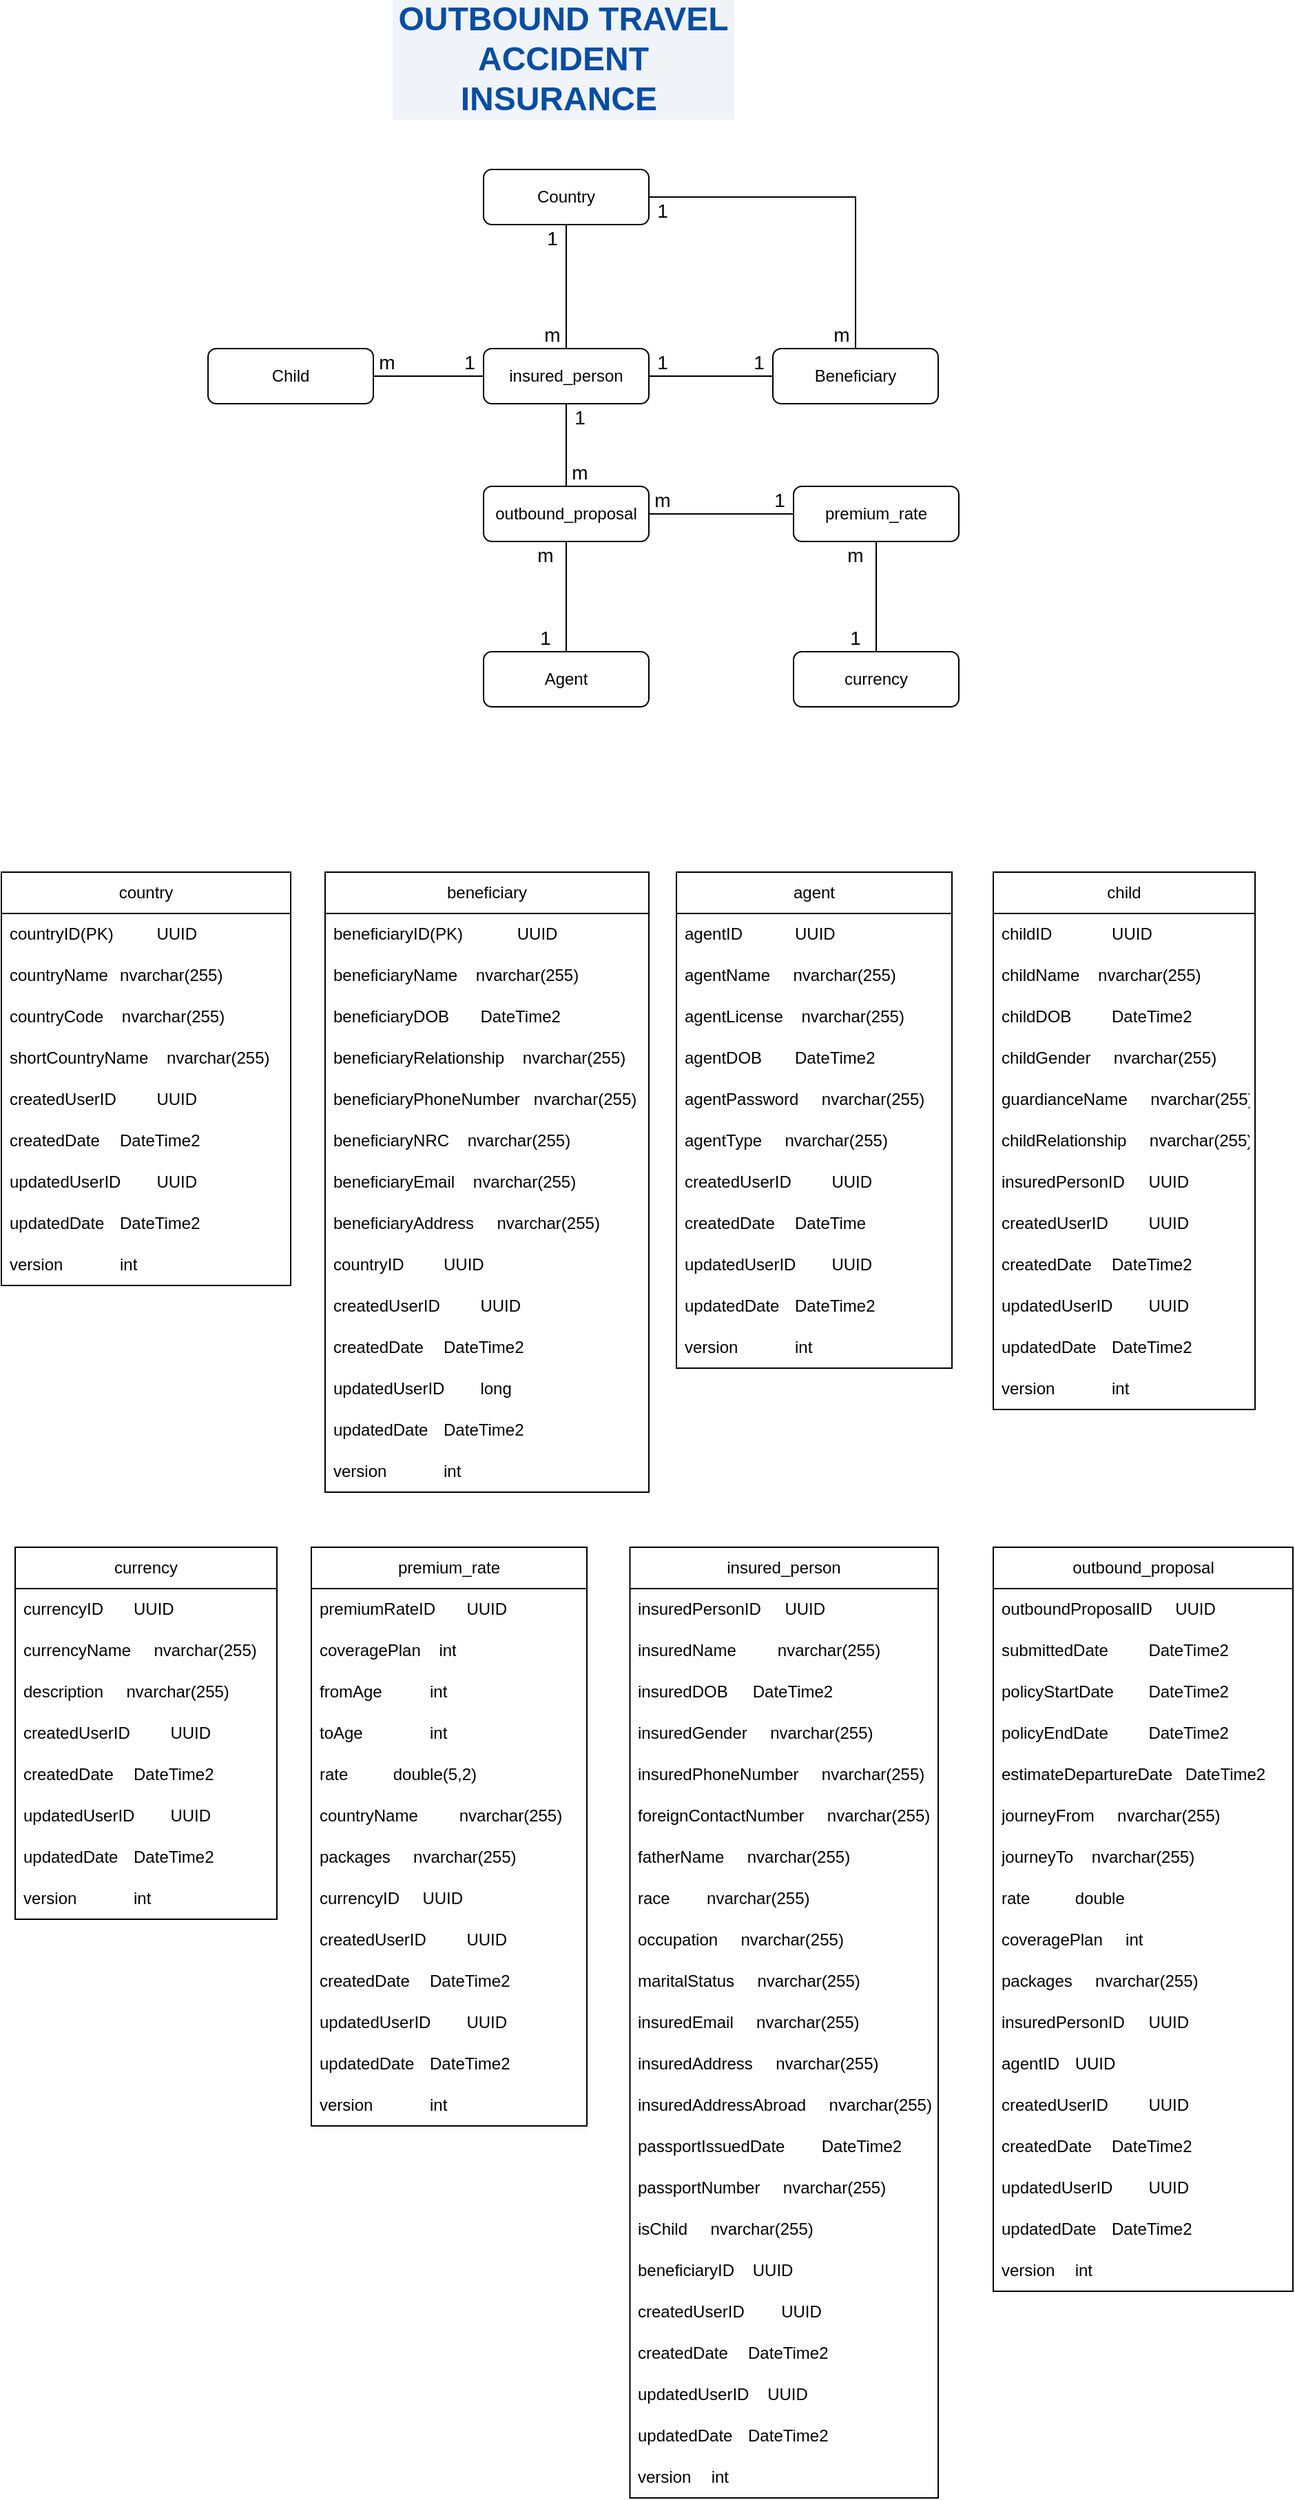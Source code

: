 <mxfile version="23.1.2" type="device">
  <diagram name="Page-1" id="eRqlt_83nXyVKgbnnrPC">
    <mxGraphModel dx="1034" dy="459" grid="1" gridSize="10" guides="1" tooltips="1" connect="1" arrows="1" fold="1" page="1" pageScale="1" pageWidth="850" pageHeight="1100" math="0" shadow="0">
      <root>
        <mxCell id="0" />
        <mxCell id="1" parent="0" />
        <mxCell id="lLGzNinmLLtsNZQvzBHN-1" value="insured_person" style="rounded=1;whiteSpace=wrap;html=1;" parent="1" vertex="1">
          <mxGeometry x="350" y="240" width="120" height="40" as="geometry" />
        </mxCell>
        <mxCell id="lLGzNinmLLtsNZQvzBHN-2" value="Beneficiary" style="rounded=1;whiteSpace=wrap;html=1;" parent="1" vertex="1">
          <mxGeometry x="560" y="240" width="120" height="40" as="geometry" />
        </mxCell>
        <mxCell id="lLGzNinmLLtsNZQvzBHN-4" value="Country" style="rounded=1;whiteSpace=wrap;html=1;" parent="1" vertex="1">
          <mxGeometry x="350" y="110" width="120" height="40" as="geometry" />
        </mxCell>
        <mxCell id="lLGzNinmLLtsNZQvzBHN-7" value="" style="endArrow=none;html=1;rounded=0;entryX=0.5;entryY=1;entryDx=0;entryDy=0;exitX=0.5;exitY=0;exitDx=0;exitDy=0;" parent="1" source="lLGzNinmLLtsNZQvzBHN-1" target="lLGzNinmLLtsNZQvzBHN-4" edge="1">
          <mxGeometry width="50" height="50" relative="1" as="geometry">
            <mxPoint x="370" y="220" as="sourcePoint" />
            <mxPoint x="420" y="170" as="targetPoint" />
          </mxGeometry>
        </mxCell>
        <mxCell id="lLGzNinmLLtsNZQvzBHN-11" value="Child" style="rounded=1;whiteSpace=wrap;html=1;" parent="1" vertex="1">
          <mxGeometry x="150" y="240" width="120" height="40" as="geometry" />
        </mxCell>
        <mxCell id="lLGzNinmLLtsNZQvzBHN-12" value="Agent" style="rounded=1;whiteSpace=wrap;html=1;" parent="1" vertex="1">
          <mxGeometry x="350" y="460" width="120" height="40" as="geometry" />
        </mxCell>
        <mxCell id="lLGzNinmLLtsNZQvzBHN-21" value="&lt;font style=&quot;font-size: 14px;&quot;&gt;1&lt;/font&gt;" style="text;html=1;strokeColor=none;fillColor=none;align=center;verticalAlign=middle;whiteSpace=wrap;rounded=0;" parent="1" vertex="1">
          <mxGeometry x="390" y="150" width="20" height="20" as="geometry" />
        </mxCell>
        <mxCell id="lLGzNinmLLtsNZQvzBHN-22" value="&lt;span style=&quot;font-size: 14px;&quot;&gt;m&lt;/span&gt;" style="text;html=1;strokeColor=none;fillColor=none;align=center;verticalAlign=middle;whiteSpace=wrap;rounded=0;" parent="1" vertex="1">
          <mxGeometry x="390" y="220" width="20" height="20" as="geometry" />
        </mxCell>
        <mxCell id="lLGzNinmLLtsNZQvzBHN-24" value="&lt;font style=&quot;font-size: 14px;&quot;&gt;1&lt;/font&gt;" style="text;html=1;strokeColor=none;fillColor=none;align=center;verticalAlign=middle;whiteSpace=wrap;rounded=0;" parent="1" vertex="1">
          <mxGeometry x="410" y="280" width="20" height="20" as="geometry" />
        </mxCell>
        <mxCell id="lLGzNinmLLtsNZQvzBHN-25" value="&lt;font style=&quot;font-size: 14px;&quot;&gt;1&lt;/font&gt;" style="text;html=1;strokeColor=none;fillColor=none;align=center;verticalAlign=middle;whiteSpace=wrap;rounded=0;" parent="1" vertex="1">
          <mxGeometry x="470" y="130" width="20" height="20" as="geometry" />
        </mxCell>
        <mxCell id="lLGzNinmLLtsNZQvzBHN-26" value="&lt;font style=&quot;font-size: 14px;&quot;&gt;m&lt;/font&gt;" style="text;html=1;strokeColor=none;fillColor=none;align=center;verticalAlign=middle;whiteSpace=wrap;rounded=0;" parent="1" vertex="1">
          <mxGeometry x="600" y="220" width="20" height="20" as="geometry" />
        </mxCell>
        <mxCell id="lLGzNinmLLtsNZQvzBHN-27" value="&lt;font style=&quot;font-size: 14px;&quot;&gt;1&lt;/font&gt;" style="text;html=1;strokeColor=none;fillColor=none;align=center;verticalAlign=middle;whiteSpace=wrap;rounded=0;" parent="1" vertex="1">
          <mxGeometry x="330" y="240" width="20" height="20" as="geometry" />
        </mxCell>
        <mxCell id="lLGzNinmLLtsNZQvzBHN-28" value="&lt;span style=&quot;font-size: 14px;&quot;&gt;m&lt;/span&gt;" style="text;html=1;strokeColor=none;fillColor=none;align=center;verticalAlign=middle;whiteSpace=wrap;rounded=0;" parent="1" vertex="1">
          <mxGeometry x="270" y="240" width="20" height="20" as="geometry" />
        </mxCell>
        <mxCell id="lLGzNinmLLtsNZQvzBHN-29" value="&lt;span style=&quot;font-size: 14px;&quot;&gt;m&lt;/span&gt;" style="text;html=1;strokeColor=none;fillColor=none;align=center;verticalAlign=middle;whiteSpace=wrap;rounded=0;" parent="1" vertex="1">
          <mxGeometry x="385" y="380" width="20" height="20" as="geometry" />
        </mxCell>
        <mxCell id="lLGzNinmLLtsNZQvzBHN-30" value="&lt;font style=&quot;font-size: 14px;&quot;&gt;1&lt;/font&gt;" style="text;html=1;strokeColor=none;fillColor=none;align=center;verticalAlign=middle;whiteSpace=wrap;rounded=0;" parent="1" vertex="1">
          <mxGeometry x="385" y="440" width="20" height="20" as="geometry" />
        </mxCell>
        <mxCell id="lLGzNinmLLtsNZQvzBHN-34" value="&lt;h3 style=&quot;box-sizing: border-box; outline: none; margin-top: 0px; margin-bottom: 20px; line-height: 1.2; font-size: 24px; text-transform: uppercase; color: rgb(7, 77, 161); font-family: Pyidaungsu, Helvetica, Arial, sans-serif; background-color: rgb(240, 244, 249);&quot; class=&quot;text-center&quot;&gt;OUTBOUND TRAVEL ACCIDENT INSURANCE&amp;nbsp;&lt;/h3&gt;" style="text;html=1;strokeColor=none;fillColor=none;align=center;verticalAlign=middle;whiteSpace=wrap;rounded=0;" parent="1" vertex="1">
          <mxGeometry x="282.5" y="10" width="250" height="60" as="geometry" />
        </mxCell>
        <mxCell id="lLGzNinmLLtsNZQvzBHN-45" value="beneficiary" style="swimlane;fontStyle=0;childLayout=stackLayout;horizontal=1;startSize=30;horizontalStack=0;resizeParent=1;resizeParentMax=0;resizeLast=0;collapsible=1;marginBottom=0;whiteSpace=wrap;html=1;" parent="1" vertex="1">
          <mxGeometry x="235" y="620" width="235" height="450" as="geometry" />
        </mxCell>
        <mxCell id="lLGzNinmLLtsNZQvzBHN-46" value="beneficiaryID(PK)&amp;nbsp;&lt;span style=&quot;white-space: pre;&quot;&gt;&#x9;&lt;/span&gt;&lt;span style=&quot;white-space: pre;&quot;&gt;&#x9;&lt;/span&gt;UUID" style="text;strokeColor=none;fillColor=none;align=left;verticalAlign=middle;spacingLeft=4;spacingRight=4;overflow=hidden;points=[[0,0.5],[1,0.5]];portConstraint=eastwest;rotatable=0;whiteSpace=wrap;html=1;" parent="lLGzNinmLLtsNZQvzBHN-45" vertex="1">
          <mxGeometry y="30" width="235" height="30" as="geometry" />
        </mxCell>
        <mxCell id="lLGzNinmLLtsNZQvzBHN-47" value="beneficiaryName&lt;span style=&quot;&quot;&gt;&lt;span style=&quot;white-space: pre;&quot;&gt;&amp;nbsp;&amp;nbsp;&amp;nbsp;&amp;nbsp;&lt;/span&gt;&lt;/span&gt;nvarchar(255)" style="text;strokeColor=none;fillColor=none;align=left;verticalAlign=middle;spacingLeft=4;spacingRight=4;overflow=hidden;points=[[0,0.5],[1,0.5]];portConstraint=eastwest;rotatable=0;whiteSpace=wrap;html=1;" parent="lLGzNinmLLtsNZQvzBHN-45" vertex="1">
          <mxGeometry y="60" width="235" height="30" as="geometry" />
        </mxCell>
        <mxCell id="lLGzNinmLLtsNZQvzBHN-48" value="beneficiaryDOB&lt;span style=&quot;white-space: pre;&quot;&gt;&#x9;&lt;/span&gt;DateTime2" style="text;strokeColor=none;fillColor=none;align=left;verticalAlign=middle;spacingLeft=4;spacingRight=4;overflow=hidden;points=[[0,0.5],[1,0.5]];portConstraint=eastwest;rotatable=0;whiteSpace=wrap;html=1;" parent="lLGzNinmLLtsNZQvzBHN-45" vertex="1">
          <mxGeometry y="90" width="235" height="30" as="geometry" />
        </mxCell>
        <mxCell id="lLGzNinmLLtsNZQvzBHN-49" value="beneficiaryRelationship&lt;span style=&quot;&quot;&gt;&lt;span style=&quot;white-space: pre;&quot;&gt;&amp;nbsp;&amp;nbsp;&amp;nbsp;&amp;nbsp;&lt;/span&gt;&lt;/span&gt;nvarchar(255)" style="text;strokeColor=none;fillColor=none;align=left;verticalAlign=middle;spacingLeft=4;spacingRight=4;overflow=hidden;points=[[0,0.5],[1,0.5]];portConstraint=eastwest;rotatable=0;whiteSpace=wrap;html=1;" parent="lLGzNinmLLtsNZQvzBHN-45" vertex="1">
          <mxGeometry y="120" width="235" height="30" as="geometry" />
        </mxCell>
        <mxCell id="lLGzNinmLLtsNZQvzBHN-50" value="beneficiaryPhoneNumber&amp;nbsp; &amp;nbsp;nvarchar(255)" style="text;strokeColor=none;fillColor=none;align=left;verticalAlign=middle;spacingLeft=4;spacingRight=4;overflow=hidden;points=[[0,0.5],[1,0.5]];portConstraint=eastwest;rotatable=0;whiteSpace=wrap;html=1;" parent="lLGzNinmLLtsNZQvzBHN-45" vertex="1">
          <mxGeometry y="150" width="235" height="30" as="geometry" />
        </mxCell>
        <mxCell id="lLGzNinmLLtsNZQvzBHN-51" value="beneficiaryNRC&lt;span style=&quot;&quot;&gt;&lt;span style=&quot;white-space: pre;&quot;&gt;&amp;nbsp;&amp;nbsp;&amp;nbsp;&amp;nbsp;&lt;/span&gt;&lt;/span&gt;nvarchar(255)" style="text;strokeColor=none;fillColor=none;align=left;verticalAlign=middle;spacingLeft=4;spacingRight=4;overflow=hidden;points=[[0,0.5],[1,0.5]];portConstraint=eastwest;rotatable=0;whiteSpace=wrap;html=1;" parent="lLGzNinmLLtsNZQvzBHN-45" vertex="1">
          <mxGeometry y="180" width="235" height="30" as="geometry" />
        </mxCell>
        <mxCell id="lLGzNinmLLtsNZQvzBHN-52" value="beneficiaryEmail&lt;span style=&quot;&quot;&gt;&lt;span style=&quot;white-space: pre;&quot;&gt;&amp;nbsp;&amp;nbsp;&amp;nbsp;&amp;nbsp;&lt;/span&gt;&lt;/span&gt;nvarchar(255)" style="text;strokeColor=none;fillColor=none;align=left;verticalAlign=middle;spacingLeft=4;spacingRight=4;overflow=hidden;points=[[0,0.5],[1,0.5]];portConstraint=eastwest;rotatable=0;whiteSpace=wrap;html=1;" parent="lLGzNinmLLtsNZQvzBHN-45" vertex="1">
          <mxGeometry y="210" width="235" height="30" as="geometry" />
        </mxCell>
        <mxCell id="lLGzNinmLLtsNZQvzBHN-53" value="beneficiaryAddress&amp;nbsp;&lt;span style=&quot;&quot;&gt;&lt;span style=&quot;white-space: pre;&quot;&gt;&amp;nbsp;&amp;nbsp;&amp;nbsp;&amp;nbsp;&lt;/span&gt;&lt;/span&gt;nvarchar(255)" style="text;strokeColor=none;fillColor=none;align=left;verticalAlign=middle;spacingLeft=4;spacingRight=4;overflow=hidden;points=[[0,0.5],[1,0.5]];portConstraint=eastwest;rotatable=0;whiteSpace=wrap;html=1;" parent="lLGzNinmLLtsNZQvzBHN-45" vertex="1">
          <mxGeometry y="240" width="235" height="30" as="geometry" />
        </mxCell>
        <mxCell id="lLGzNinmLLtsNZQvzBHN-61" value="countryID&amp;nbsp;&lt;span style=&quot;white-space: pre;&quot;&gt;&#x9;&lt;/span&gt;UUID" style="text;strokeColor=none;fillColor=none;align=left;verticalAlign=middle;spacingLeft=4;spacingRight=4;overflow=hidden;points=[[0,0.5],[1,0.5]];portConstraint=eastwest;rotatable=0;whiteSpace=wrap;html=1;" parent="lLGzNinmLLtsNZQvzBHN-45" vertex="1">
          <mxGeometry y="270" width="235" height="30" as="geometry" />
        </mxCell>
        <mxCell id="OZBw61k4_0nsuueyQQDp-14" value="createdUserID&amp;nbsp;&lt;span style=&quot;white-space: pre;&quot;&gt;&#x9;&lt;/span&gt;UUID" style="text;strokeColor=none;fillColor=none;align=left;verticalAlign=middle;spacingLeft=4;spacingRight=4;overflow=hidden;points=[[0,0.5],[1,0.5]];portConstraint=eastwest;rotatable=0;whiteSpace=wrap;html=1;" parent="lLGzNinmLLtsNZQvzBHN-45" vertex="1">
          <mxGeometry y="300" width="235" height="30" as="geometry" />
        </mxCell>
        <mxCell id="OZBw61k4_0nsuueyQQDp-15" value="createdDate&amp;nbsp;&lt;span style=&quot;white-space: pre;&quot;&gt;&#x9;&lt;/span&gt;DateTime2" style="text;strokeColor=none;fillColor=none;align=left;verticalAlign=middle;spacingLeft=4;spacingRight=4;overflow=hidden;points=[[0,0.5],[1,0.5]];portConstraint=eastwest;rotatable=0;whiteSpace=wrap;html=1;" parent="lLGzNinmLLtsNZQvzBHN-45" vertex="1">
          <mxGeometry y="330" width="235" height="30" as="geometry" />
        </mxCell>
        <mxCell id="OZBw61k4_0nsuueyQQDp-16" value="updatedUserID&amp;nbsp;&lt;span style=&quot;white-space: pre;&quot;&gt;&#x9;&lt;/span&gt;long" style="text;strokeColor=none;fillColor=none;align=left;verticalAlign=middle;spacingLeft=4;spacingRight=4;overflow=hidden;points=[[0,0.5],[1,0.5]];portConstraint=eastwest;rotatable=0;whiteSpace=wrap;html=1;" parent="lLGzNinmLLtsNZQvzBHN-45" vertex="1">
          <mxGeometry y="360" width="235" height="30" as="geometry" />
        </mxCell>
        <mxCell id="OZBw61k4_0nsuueyQQDp-17" value="updatedDate&amp;nbsp;&lt;span style=&quot;white-space: pre;&quot;&gt;&#x9;&lt;/span&gt;DateTime2" style="text;strokeColor=none;fillColor=none;align=left;verticalAlign=middle;spacingLeft=4;spacingRight=4;overflow=hidden;points=[[0,0.5],[1,0.5]];portConstraint=eastwest;rotatable=0;whiteSpace=wrap;html=1;" parent="lLGzNinmLLtsNZQvzBHN-45" vertex="1">
          <mxGeometry y="390" width="235" height="30" as="geometry" />
        </mxCell>
        <mxCell id="OZBw61k4_0nsuueyQQDp-18" value="version&amp;nbsp;&lt;span style=&quot;white-space: pre;&quot;&gt;&#x9;&lt;/span&gt;&lt;span style=&quot;white-space: pre;&quot;&gt;&#x9;&lt;/span&gt;int" style="text;strokeColor=none;fillColor=none;align=left;verticalAlign=middle;spacingLeft=4;spacingRight=4;overflow=hidden;points=[[0,0.5],[1,0.5]];portConstraint=eastwest;rotatable=0;whiteSpace=wrap;html=1;" parent="lLGzNinmLLtsNZQvzBHN-45" vertex="1">
          <mxGeometry y="420" width="235" height="30" as="geometry" />
        </mxCell>
        <mxCell id="lLGzNinmLLtsNZQvzBHN-54" value="country" style="swimlane;fontStyle=0;childLayout=stackLayout;horizontal=1;startSize=30;horizontalStack=0;resizeParent=1;resizeParentMax=0;resizeLast=0;collapsible=1;marginBottom=0;whiteSpace=wrap;html=1;" parent="1" vertex="1">
          <mxGeometry y="620" width="210" height="300" as="geometry" />
        </mxCell>
        <mxCell id="lLGzNinmLLtsNZQvzBHN-55" value="countryID(PK)&amp;nbsp;&lt;span style=&quot;white-space: pre;&quot;&gt;&#x9;&lt;/span&gt;UUID" style="text;strokeColor=none;fillColor=none;align=left;verticalAlign=middle;spacingLeft=4;spacingRight=4;overflow=hidden;points=[[0,0.5],[1,0.5]];portConstraint=eastwest;rotatable=0;whiteSpace=wrap;html=1;" parent="lLGzNinmLLtsNZQvzBHN-54" vertex="1">
          <mxGeometry y="30" width="210" height="30" as="geometry" />
        </mxCell>
        <mxCell id="lLGzNinmLLtsNZQvzBHN-56" value="countryName &lt;span style=&quot;white-space: pre;&quot;&gt;&#x9;&lt;/span&gt;nvarchar(255)" style="text;strokeColor=none;fillColor=none;align=left;verticalAlign=middle;spacingLeft=4;spacingRight=4;overflow=hidden;points=[[0,0.5],[1,0.5]];portConstraint=eastwest;rotatable=0;whiteSpace=wrap;html=1;" parent="lLGzNinmLLtsNZQvzBHN-54" vertex="1">
          <mxGeometry y="60" width="210" height="30" as="geometry" />
        </mxCell>
        <mxCell id="lLGzNinmLLtsNZQvzBHN-57" value="countryCode&lt;span style=&quot;&quot;&gt;&lt;span style=&quot;white-space: pre;&quot;&gt;&amp;nbsp;&amp;nbsp;&amp;nbsp;&amp;nbsp;&lt;/span&gt;&lt;/span&gt;nvarchar(255)" style="text;strokeColor=none;fillColor=none;align=left;verticalAlign=middle;spacingLeft=4;spacingRight=4;overflow=hidden;points=[[0,0.5],[1,0.5]];portConstraint=eastwest;rotatable=0;whiteSpace=wrap;html=1;" parent="lLGzNinmLLtsNZQvzBHN-54" vertex="1">
          <mxGeometry y="90" width="210" height="30" as="geometry" />
        </mxCell>
        <mxCell id="OZBw61k4_0nsuueyQQDp-3" value="shortCountryName&amp;nbsp; &amp;nbsp; nvarchar(255)" style="text;strokeColor=none;fillColor=none;align=left;verticalAlign=middle;spacingLeft=4;spacingRight=4;overflow=hidden;points=[[0,0.5],[1,0.5]];portConstraint=eastwest;rotatable=0;whiteSpace=wrap;html=1;" parent="lLGzNinmLLtsNZQvzBHN-54" vertex="1">
          <mxGeometry y="120" width="210" height="30" as="geometry" />
        </mxCell>
        <mxCell id="OZBw61k4_0nsuueyQQDp-9" value="createdUserID&lt;span style=&quot;white-space: pre;&quot;&gt;&#x9;&lt;span style=&quot;white-space: pre;&quot;&gt;&#x9;&lt;/span&gt;U&lt;/span&gt;UID" style="text;strokeColor=none;fillColor=none;align=left;verticalAlign=middle;spacingLeft=4;spacingRight=4;overflow=hidden;points=[[0,0.5],[1,0.5]];portConstraint=eastwest;rotatable=0;whiteSpace=wrap;html=1;" parent="lLGzNinmLLtsNZQvzBHN-54" vertex="1">
          <mxGeometry y="150" width="210" height="30" as="geometry" />
        </mxCell>
        <mxCell id="OZBw61k4_0nsuueyQQDp-10" value="createdDate&lt;span style=&quot;white-space: pre;&quot;&gt;&#x9;&lt;/span&gt;DateTime2" style="text;strokeColor=none;fillColor=none;align=left;verticalAlign=middle;spacingLeft=4;spacingRight=4;overflow=hidden;points=[[0,0.5],[1,0.5]];portConstraint=eastwest;rotatable=0;whiteSpace=wrap;html=1;" parent="lLGzNinmLLtsNZQvzBHN-54" vertex="1">
          <mxGeometry y="180" width="210" height="30" as="geometry" />
        </mxCell>
        <mxCell id="OZBw61k4_0nsuueyQQDp-11" value="updatedUserID&amp;nbsp;&lt;span style=&quot;white-space: pre;&quot;&gt;&#x9;&lt;/span&gt;UUID" style="text;strokeColor=none;fillColor=none;align=left;verticalAlign=middle;spacingLeft=4;spacingRight=4;overflow=hidden;points=[[0,0.5],[1,0.5]];portConstraint=eastwest;rotatable=0;whiteSpace=wrap;html=1;" parent="lLGzNinmLLtsNZQvzBHN-54" vertex="1">
          <mxGeometry y="210" width="210" height="30" as="geometry" />
        </mxCell>
        <mxCell id="OZBw61k4_0nsuueyQQDp-12" value="updatedDate&lt;span style=&quot;white-space: pre;&quot;&gt;&#x9;&lt;/span&gt;DateTime2" style="text;strokeColor=none;fillColor=none;align=left;verticalAlign=middle;spacingLeft=4;spacingRight=4;overflow=hidden;points=[[0,0.5],[1,0.5]];portConstraint=eastwest;rotatable=0;whiteSpace=wrap;html=1;" parent="lLGzNinmLLtsNZQvzBHN-54" vertex="1">
          <mxGeometry y="240" width="210" height="30" as="geometry" />
        </mxCell>
        <mxCell id="OZBw61k4_0nsuueyQQDp-13" value="version&lt;span style=&quot;white-space: pre;&quot;&gt;&#x9;&lt;/span&gt;&lt;span style=&quot;white-space: pre;&quot;&gt;&#x9;&lt;/span&gt;int" style="text;strokeColor=none;fillColor=none;align=left;verticalAlign=middle;spacingLeft=4;spacingRight=4;overflow=hidden;points=[[0,0.5],[1,0.5]];portConstraint=eastwest;rotatable=0;whiteSpace=wrap;html=1;" parent="lLGzNinmLLtsNZQvzBHN-54" vertex="1">
          <mxGeometry y="270" width="210" height="30" as="geometry" />
        </mxCell>
        <mxCell id="lLGzNinmLLtsNZQvzBHN-62" value="agent" style="swimlane;fontStyle=0;childLayout=stackLayout;horizontal=1;startSize=30;horizontalStack=0;resizeParent=1;resizeParentMax=0;resizeLast=0;collapsible=1;marginBottom=0;whiteSpace=wrap;html=1;" parent="1" vertex="1">
          <mxGeometry x="490" y="620" width="200" height="360" as="geometry" />
        </mxCell>
        <mxCell id="lLGzNinmLLtsNZQvzBHN-63" value="agentID&amp;nbsp;&lt;span style=&quot;white-space: pre;&quot;&gt;&#x9;&lt;/span&gt;&lt;span style=&quot;white-space: pre;&quot;&gt;&#x9;&lt;/span&gt;UUID&lt;span style=&quot;white-space: pre;&quot;&gt;&lt;/span&gt;" style="text;strokeColor=none;fillColor=none;align=left;verticalAlign=middle;spacingLeft=4;spacingRight=4;overflow=hidden;points=[[0,0.5],[1,0.5]];portConstraint=eastwest;rotatable=0;whiteSpace=wrap;html=1;" parent="lLGzNinmLLtsNZQvzBHN-62" vertex="1">
          <mxGeometry y="30" width="200" height="30" as="geometry" />
        </mxCell>
        <mxCell id="lLGzNinmLLtsNZQvzBHN-64" value="agentName&amp;nbsp;&lt;span style=&quot;&quot;&gt;&lt;span style=&quot;white-space: pre;&quot;&gt;&amp;nbsp;&amp;nbsp;&amp;nbsp;&amp;nbsp;&lt;/span&gt;&lt;/span&gt;nvarchar(255)" style="text;strokeColor=none;fillColor=none;align=left;verticalAlign=middle;spacingLeft=4;spacingRight=4;overflow=hidden;points=[[0,0.5],[1,0.5]];portConstraint=eastwest;rotatable=0;whiteSpace=wrap;html=1;" parent="lLGzNinmLLtsNZQvzBHN-62" vertex="1">
          <mxGeometry y="60" width="200" height="30" as="geometry" />
        </mxCell>
        <mxCell id="lLGzNinmLLtsNZQvzBHN-67" value="agentLicense&lt;span style=&quot;&quot;&gt;&lt;span style=&quot;white-space: pre;&quot;&gt;&amp;nbsp;&amp;nbsp;&amp;nbsp;&amp;nbsp;&lt;/span&gt;&lt;/span&gt;nvarchar(255)" style="text;strokeColor=none;fillColor=none;align=left;verticalAlign=middle;spacingLeft=4;spacingRight=4;overflow=hidden;points=[[0,0.5],[1,0.5]];portConstraint=eastwest;rotatable=0;whiteSpace=wrap;html=1;" parent="lLGzNinmLLtsNZQvzBHN-62" vertex="1">
          <mxGeometry y="90" width="200" height="30" as="geometry" />
        </mxCell>
        <mxCell id="lLGzNinmLLtsNZQvzBHN-65" value="agentDOB&amp;nbsp;&lt;span style=&quot;white-space: pre;&quot;&gt;&#x9;&lt;/span&gt;DateTime2" style="text;strokeColor=none;fillColor=none;align=left;verticalAlign=middle;spacingLeft=4;spacingRight=4;overflow=hidden;points=[[0,0.5],[1,0.5]];portConstraint=eastwest;rotatable=0;whiteSpace=wrap;html=1;" parent="lLGzNinmLLtsNZQvzBHN-62" vertex="1">
          <mxGeometry y="120" width="200" height="30" as="geometry" />
        </mxCell>
        <mxCell id="lLGzNinmLLtsNZQvzBHN-68" value="agentPassword&amp;nbsp;&lt;span style=&quot;&quot;&gt;&lt;span style=&quot;white-space: pre;&quot;&gt;&amp;nbsp;&amp;nbsp;&amp;nbsp;&amp;nbsp;&lt;/span&gt;&lt;/span&gt;nvarchar(255)" style="text;strokeColor=none;fillColor=none;align=left;verticalAlign=middle;spacingLeft=4;spacingRight=4;overflow=hidden;points=[[0,0.5],[1,0.5]];portConstraint=eastwest;rotatable=0;whiteSpace=wrap;html=1;" parent="lLGzNinmLLtsNZQvzBHN-62" vertex="1">
          <mxGeometry y="150" width="200" height="30" as="geometry" />
        </mxCell>
        <mxCell id="LI4-5KlPmojJuoC4BqCw-3" value="agentType&amp;nbsp;&lt;span style=&quot;&quot;&gt;&lt;span style=&quot;white-space: pre;&quot;&gt;&amp;nbsp;&amp;nbsp;&amp;nbsp;&amp;nbsp;&lt;/span&gt;&lt;/span&gt;nvarchar(255)" style="text;strokeColor=none;fillColor=none;align=left;verticalAlign=middle;spacingLeft=4;spacingRight=4;overflow=hidden;points=[[0,0.5],[1,0.5]];portConstraint=eastwest;rotatable=0;whiteSpace=wrap;html=1;" parent="lLGzNinmLLtsNZQvzBHN-62" vertex="1">
          <mxGeometry y="180" width="200" height="30" as="geometry" />
        </mxCell>
        <mxCell id="OZBw61k4_0nsuueyQQDp-24" value="createdUserID&amp;nbsp;&lt;span style=&quot;white-space: pre;&quot;&gt;&#x9;&lt;/span&gt;UUID" style="text;strokeColor=none;fillColor=none;align=left;verticalAlign=middle;spacingLeft=4;spacingRight=4;overflow=hidden;points=[[0,0.5],[1,0.5]];portConstraint=eastwest;rotatable=0;whiteSpace=wrap;html=1;" parent="lLGzNinmLLtsNZQvzBHN-62" vertex="1">
          <mxGeometry y="210" width="200" height="30" as="geometry" />
        </mxCell>
        <mxCell id="OZBw61k4_0nsuueyQQDp-25" value="createdDate&amp;nbsp;&lt;span style=&quot;white-space: pre;&quot;&gt;&#x9;&lt;/span&gt;DateTime" style="text;strokeColor=none;fillColor=none;align=left;verticalAlign=middle;spacingLeft=4;spacingRight=4;overflow=hidden;points=[[0,0.5],[1,0.5]];portConstraint=eastwest;rotatable=0;whiteSpace=wrap;html=1;" parent="lLGzNinmLLtsNZQvzBHN-62" vertex="1">
          <mxGeometry y="240" width="200" height="30" as="geometry" />
        </mxCell>
        <mxCell id="OZBw61k4_0nsuueyQQDp-26" value="updatedUserID&lt;span style=&quot;white-space: pre;&quot;&gt;&#x9;&lt;/span&gt;UUID" style="text;strokeColor=none;fillColor=none;align=left;verticalAlign=middle;spacingLeft=4;spacingRight=4;overflow=hidden;points=[[0,0.5],[1,0.5]];portConstraint=eastwest;rotatable=0;whiteSpace=wrap;html=1;" parent="lLGzNinmLLtsNZQvzBHN-62" vertex="1">
          <mxGeometry y="270" width="200" height="30" as="geometry" />
        </mxCell>
        <mxCell id="OZBw61k4_0nsuueyQQDp-27" value="updatedDate&amp;nbsp;&lt;span style=&quot;white-space: pre;&quot;&gt;&#x9;&lt;/span&gt;DateTime2" style="text;strokeColor=none;fillColor=none;align=left;verticalAlign=middle;spacingLeft=4;spacingRight=4;overflow=hidden;points=[[0,0.5],[1,0.5]];portConstraint=eastwest;rotatable=0;whiteSpace=wrap;html=1;" parent="lLGzNinmLLtsNZQvzBHN-62" vertex="1">
          <mxGeometry y="300" width="200" height="30" as="geometry" />
        </mxCell>
        <mxCell id="OZBw61k4_0nsuueyQQDp-28" value="version&amp;nbsp;&lt;span style=&quot;white-space: pre;&quot;&gt;&#x9;&lt;/span&gt;&lt;span style=&quot;white-space: pre;&quot;&gt;&#x9;&lt;/span&gt;int" style="text;strokeColor=none;fillColor=none;align=left;verticalAlign=middle;spacingLeft=4;spacingRight=4;overflow=hidden;points=[[0,0.5],[1,0.5]];portConstraint=eastwest;rotatable=0;whiteSpace=wrap;html=1;" parent="lLGzNinmLLtsNZQvzBHN-62" vertex="1">
          <mxGeometry y="330" width="200" height="30" as="geometry" />
        </mxCell>
        <mxCell id="lLGzNinmLLtsNZQvzBHN-69" value="child" style="swimlane;fontStyle=0;childLayout=stackLayout;horizontal=1;startSize=30;horizontalStack=0;resizeParent=1;resizeParentMax=0;resizeLast=0;collapsible=1;marginBottom=0;whiteSpace=wrap;html=1;" parent="1" vertex="1">
          <mxGeometry x="720" y="620" width="190" height="390" as="geometry" />
        </mxCell>
        <mxCell id="lLGzNinmLLtsNZQvzBHN-70" value="childID&amp;nbsp;&lt;span style=&quot;white-space: pre;&quot;&gt;&#x9;&lt;span style=&quot;white-space: pre;&quot;&gt;&#x9;&lt;/span&gt;U&lt;/span&gt;UID" style="text;strokeColor=none;fillColor=none;align=left;verticalAlign=middle;spacingLeft=4;spacingRight=4;overflow=hidden;points=[[0,0.5],[1,0.5]];portConstraint=eastwest;rotatable=0;whiteSpace=wrap;html=1;" parent="lLGzNinmLLtsNZQvzBHN-69" vertex="1">
          <mxGeometry y="30" width="190" height="30" as="geometry" />
        </mxCell>
        <mxCell id="lLGzNinmLLtsNZQvzBHN-71" value="childName&lt;span style=&quot;&quot;&gt;&lt;span style=&quot;white-space: pre;&quot;&gt;&amp;nbsp;&amp;nbsp;&amp;nbsp;&amp;nbsp;&lt;/span&gt;&lt;/span&gt;nvarchar(255)" style="text;strokeColor=none;fillColor=none;align=left;verticalAlign=middle;spacingLeft=4;spacingRight=4;overflow=hidden;points=[[0,0.5],[1,0.5]];portConstraint=eastwest;rotatable=0;whiteSpace=wrap;html=1;" parent="lLGzNinmLLtsNZQvzBHN-69" vertex="1">
          <mxGeometry y="60" width="190" height="30" as="geometry" />
        </mxCell>
        <mxCell id="lLGzNinmLLtsNZQvzBHN-72" value="childDOB&amp;nbsp;&lt;span style=&quot;white-space: pre;&quot;&gt;&#x9;&lt;/span&gt;DateTime2" style="text;strokeColor=none;fillColor=none;align=left;verticalAlign=middle;spacingLeft=4;spacingRight=4;overflow=hidden;points=[[0,0.5],[1,0.5]];portConstraint=eastwest;rotatable=0;whiteSpace=wrap;html=1;" parent="lLGzNinmLLtsNZQvzBHN-69" vertex="1">
          <mxGeometry y="90" width="190" height="30" as="geometry" />
        </mxCell>
        <mxCell id="lLGzNinmLLtsNZQvzBHN-73" value="childGender&amp;nbsp;&lt;span style=&quot;&quot;&gt;&lt;span style=&quot;white-space: pre;&quot;&gt;&amp;nbsp;&amp;nbsp;&amp;nbsp;&amp;nbsp;&lt;/span&gt;&lt;/span&gt;nvarchar(255)" style="text;strokeColor=none;fillColor=none;align=left;verticalAlign=middle;spacingLeft=4;spacingRight=4;overflow=hidden;points=[[0,0.5],[1,0.5]];portConstraint=eastwest;rotatable=0;whiteSpace=wrap;html=1;" parent="lLGzNinmLLtsNZQvzBHN-69" vertex="1">
          <mxGeometry y="120" width="190" height="30" as="geometry" />
        </mxCell>
        <mxCell id="lLGzNinmLLtsNZQvzBHN-74" value="guardianceName&amp;nbsp;&lt;span style=&quot;&quot;&gt;&lt;span style=&quot;white-space: pre;&quot;&gt;&amp;nbsp;&amp;nbsp;&amp;nbsp;&amp;nbsp;&lt;/span&gt;&lt;/span&gt;nvarchar(255)" style="text;strokeColor=none;fillColor=none;align=left;verticalAlign=middle;spacingLeft=4;spacingRight=4;overflow=hidden;points=[[0,0.5],[1,0.5]];portConstraint=eastwest;rotatable=0;whiteSpace=wrap;html=1;" parent="lLGzNinmLLtsNZQvzBHN-69" vertex="1">
          <mxGeometry y="150" width="190" height="30" as="geometry" />
        </mxCell>
        <mxCell id="lLGzNinmLLtsNZQvzBHN-75" value="childRelationship&amp;nbsp;&lt;span style=&quot;&quot;&gt;&lt;span style=&quot;white-space: pre;&quot;&gt;&amp;nbsp;&amp;nbsp;&amp;nbsp;&amp;nbsp;&lt;/span&gt;&lt;/span&gt;nvarchar(255)" style="text;strokeColor=none;fillColor=none;align=left;verticalAlign=middle;spacingLeft=4;spacingRight=4;overflow=hidden;points=[[0,0.5],[1,0.5]];portConstraint=eastwest;rotatable=0;whiteSpace=wrap;html=1;" parent="lLGzNinmLLtsNZQvzBHN-69" vertex="1">
          <mxGeometry y="180" width="190" height="30" as="geometry" />
        </mxCell>
        <mxCell id="Ykhv0R2UaRb4wd2N8BJT-6" value="insuredPersonID&amp;nbsp;&lt;span style=&quot;white-space: pre;&quot;&gt;&#x9;&lt;/span&gt;UUID" style="text;strokeColor=none;fillColor=none;align=left;verticalAlign=middle;spacingLeft=4;spacingRight=4;overflow=hidden;points=[[0,0.5],[1,0.5]];portConstraint=eastwest;rotatable=0;whiteSpace=wrap;html=1;" parent="lLGzNinmLLtsNZQvzBHN-69" vertex="1">
          <mxGeometry y="210" width="190" height="30" as="geometry" />
        </mxCell>
        <mxCell id="OZBw61k4_0nsuueyQQDp-29" value="createdUserID&lt;span style=&quot;white-space: pre;&quot;&gt;&#x9;&lt;/span&gt;&lt;span style=&quot;white-space: pre;&quot;&gt;&#x9;&lt;/span&gt;UUID" style="text;strokeColor=none;fillColor=none;align=left;verticalAlign=middle;spacingLeft=4;spacingRight=4;overflow=hidden;points=[[0,0.5],[1,0.5]];portConstraint=eastwest;rotatable=0;whiteSpace=wrap;html=1;" parent="lLGzNinmLLtsNZQvzBHN-69" vertex="1">
          <mxGeometry y="240" width="190" height="30" as="geometry" />
        </mxCell>
        <mxCell id="OZBw61k4_0nsuueyQQDp-30" value="createdDate&lt;span style=&quot;white-space: pre;&quot;&gt;&#x9;&lt;/span&gt;DateTime2" style="text;strokeColor=none;fillColor=none;align=left;verticalAlign=middle;spacingLeft=4;spacingRight=4;overflow=hidden;points=[[0,0.5],[1,0.5]];portConstraint=eastwest;rotatable=0;whiteSpace=wrap;html=1;" parent="lLGzNinmLLtsNZQvzBHN-69" vertex="1">
          <mxGeometry y="270" width="190" height="30" as="geometry" />
        </mxCell>
        <mxCell id="OZBw61k4_0nsuueyQQDp-31" value="updatedUserID&amp;nbsp;&lt;span style=&quot;white-space: pre;&quot;&gt;&#x9;&lt;/span&gt;UUID" style="text;strokeColor=none;fillColor=none;align=left;verticalAlign=middle;spacingLeft=4;spacingRight=4;overflow=hidden;points=[[0,0.5],[1,0.5]];portConstraint=eastwest;rotatable=0;whiteSpace=wrap;html=1;" parent="lLGzNinmLLtsNZQvzBHN-69" vertex="1">
          <mxGeometry y="300" width="190" height="30" as="geometry" />
        </mxCell>
        <mxCell id="OZBw61k4_0nsuueyQQDp-32" value="updatedDate&amp;nbsp;&lt;span style=&quot;white-space: pre;&quot;&gt;&#x9;&lt;/span&gt;DateTime2" style="text;strokeColor=none;fillColor=none;align=left;verticalAlign=middle;spacingLeft=4;spacingRight=4;overflow=hidden;points=[[0,0.5],[1,0.5]];portConstraint=eastwest;rotatable=0;whiteSpace=wrap;html=1;" parent="lLGzNinmLLtsNZQvzBHN-69" vertex="1">
          <mxGeometry y="330" width="190" height="30" as="geometry" />
        </mxCell>
        <mxCell id="OZBw61k4_0nsuueyQQDp-33" value="version&amp;nbsp;&lt;span style=&quot;white-space: pre;&quot;&gt;&#x9;&lt;/span&gt;&lt;span style=&quot;white-space: pre;&quot;&gt;&#x9;&lt;/span&gt;int" style="text;strokeColor=none;fillColor=none;align=left;verticalAlign=middle;spacingLeft=4;spacingRight=4;overflow=hidden;points=[[0,0.5],[1,0.5]];portConstraint=eastwest;rotatable=0;whiteSpace=wrap;html=1;" parent="lLGzNinmLLtsNZQvzBHN-69" vertex="1">
          <mxGeometry y="360" width="190" height="30" as="geometry" />
        </mxCell>
        <mxCell id="lLGzNinmLLtsNZQvzBHN-76" value="premium_rate" style="swimlane;fontStyle=0;childLayout=stackLayout;horizontal=1;startSize=30;horizontalStack=0;resizeParent=1;resizeParentMax=0;resizeLast=0;collapsible=1;marginBottom=0;whiteSpace=wrap;html=1;" parent="1" vertex="1">
          <mxGeometry x="225" y="1110" width="200" height="420" as="geometry" />
        </mxCell>
        <mxCell id="lLGzNinmLLtsNZQvzBHN-77" value="premiumRateID&amp;nbsp;&lt;span style=&quot;white-space: pre;&quot;&gt;&#x9;&lt;/span&gt;UUID" style="text;strokeColor=none;fillColor=none;align=left;verticalAlign=middle;spacingLeft=4;spacingRight=4;overflow=hidden;points=[[0,0.5],[1,0.5]];portConstraint=eastwest;rotatable=0;whiteSpace=wrap;html=1;" parent="lLGzNinmLLtsNZQvzBHN-76" vertex="1">
          <mxGeometry y="30" width="200" height="30" as="geometry" />
        </mxCell>
        <mxCell id="lLGzNinmLLtsNZQvzBHN-78" value="coveragePlan&amp;nbsp; &amp;nbsp; int" style="text;strokeColor=none;fillColor=none;align=left;verticalAlign=middle;spacingLeft=4;spacingRight=4;overflow=hidden;points=[[0,0.5],[1,0.5]];portConstraint=eastwest;rotatable=0;whiteSpace=wrap;html=1;" parent="lLGzNinmLLtsNZQvzBHN-76" vertex="1">
          <mxGeometry y="60" width="200" height="30" as="geometry" />
        </mxCell>
        <mxCell id="lLGzNinmLLtsNZQvzBHN-79" value="fromAge&lt;span style=&quot;white-space: pre;&quot;&gt;&#x9;&lt;/span&gt;&lt;span style=&quot;white-space: pre;&quot;&gt;&#x9;&lt;/span&gt;int" style="text;strokeColor=none;fillColor=none;align=left;verticalAlign=middle;spacingLeft=4;spacingRight=4;overflow=hidden;points=[[0,0.5],[1,0.5]];portConstraint=eastwest;rotatable=0;whiteSpace=wrap;html=1;" parent="lLGzNinmLLtsNZQvzBHN-76" vertex="1">
          <mxGeometry y="90" width="200" height="30" as="geometry" />
        </mxCell>
        <mxCell id="LI4-5KlPmojJuoC4BqCw-1" value="toAge&lt;span style=&quot;white-space: pre;&quot;&gt;&#x9;&lt;/span&gt;&lt;span style=&quot;white-space: pre;&quot;&gt;&#x9;&lt;/span&gt;int" style="text;strokeColor=none;fillColor=none;align=left;verticalAlign=middle;spacingLeft=4;spacingRight=4;overflow=hidden;points=[[0,0.5],[1,0.5]];portConstraint=eastwest;rotatable=0;whiteSpace=wrap;html=1;" parent="lLGzNinmLLtsNZQvzBHN-76" vertex="1">
          <mxGeometry y="120" width="200" height="30" as="geometry" />
        </mxCell>
        <mxCell id="lLGzNinmLLtsNZQvzBHN-80" value="rate&lt;span style=&quot;white-space: pre;&quot;&gt;&#x9;&lt;/span&gt;&lt;span style=&quot;white-space: pre;&quot;&gt;&#x9;&lt;/span&gt;double(5,2)" style="text;strokeColor=none;fillColor=none;align=left;verticalAlign=middle;spacingLeft=4;spacingRight=4;overflow=hidden;points=[[0,0.5],[1,0.5]];portConstraint=eastwest;rotatable=0;whiteSpace=wrap;html=1;" parent="lLGzNinmLLtsNZQvzBHN-76" vertex="1">
          <mxGeometry y="150" width="200" height="30" as="geometry" />
        </mxCell>
        <mxCell id="lLGzNinmLLtsNZQvzBHN-81" value="countryName&amp;nbsp;&lt;span style=&quot;&quot;&gt;&lt;span style=&quot;white-space: pre;&quot;&gt;&amp;nbsp;&amp;nbsp;&amp;nbsp;&amp;nbsp;&lt;/span&gt;&lt;/span&gt;&lt;span style=&quot;&quot;&gt;&lt;span style=&quot;white-space: pre;&quot;&gt;&amp;nbsp;&amp;nbsp;&amp;nbsp;&amp;nbsp;nvarchar(255)&lt;/span&gt;&lt;/span&gt;" style="text;strokeColor=none;fillColor=none;align=left;verticalAlign=middle;spacingLeft=4;spacingRight=4;overflow=hidden;points=[[0,0.5],[1,0.5]];portConstraint=eastwest;rotatable=0;whiteSpace=wrap;html=1;" parent="lLGzNinmLLtsNZQvzBHN-76" vertex="1">
          <mxGeometry y="180" width="200" height="30" as="geometry" />
        </mxCell>
        <mxCell id="lLGzNinmLLtsNZQvzBHN-83" value="packages&amp;nbsp;&lt;span style=&quot;&quot;&gt;&lt;span style=&quot;white-space: pre;&quot;&gt;&amp;nbsp;&amp;nbsp;&amp;nbsp;&amp;nbsp;&lt;/span&gt;&lt;/span&gt;nvarchar(255)" style="text;strokeColor=none;fillColor=none;align=left;verticalAlign=middle;spacingLeft=4;spacingRight=4;overflow=hidden;points=[[0,0.5],[1,0.5]];portConstraint=eastwest;rotatable=0;whiteSpace=wrap;html=1;" parent="lLGzNinmLLtsNZQvzBHN-76" vertex="1">
          <mxGeometry y="210" width="200" height="30" as="geometry" />
        </mxCell>
        <mxCell id="qIQuLUPFsQTR8Oa_BbyO-22" value="currencyID&amp;nbsp;&lt;span style=&quot;&quot;&gt;&lt;span style=&quot;white-space: pre;&quot;&gt;&amp;nbsp;&amp;nbsp;&amp;nbsp;&amp;nbsp;UUID&lt;/span&gt;&lt;/span&gt;" style="text;strokeColor=none;fillColor=none;align=left;verticalAlign=middle;spacingLeft=4;spacingRight=4;overflow=hidden;points=[[0,0.5],[1,0.5]];portConstraint=eastwest;rotatable=0;whiteSpace=wrap;html=1;" parent="lLGzNinmLLtsNZQvzBHN-76" vertex="1">
          <mxGeometry y="240" width="200" height="30" as="geometry" />
        </mxCell>
        <mxCell id="OZBw61k4_0nsuueyQQDp-34" value="createdUserID&lt;span style=&quot;white-space: pre;&quot;&gt;&#x9;&lt;span style=&quot;white-space: pre;&quot;&gt;&#x9;&lt;/span&gt;&lt;/span&gt;UUID" style="text;strokeColor=none;fillColor=none;align=left;verticalAlign=middle;spacingLeft=4;spacingRight=4;overflow=hidden;points=[[0,0.5],[1,0.5]];portConstraint=eastwest;rotatable=0;whiteSpace=wrap;html=1;" parent="lLGzNinmLLtsNZQvzBHN-76" vertex="1">
          <mxGeometry y="270" width="200" height="30" as="geometry" />
        </mxCell>
        <mxCell id="OZBw61k4_0nsuueyQQDp-35" value="createdDate&lt;span style=&quot;white-space: pre;&quot;&gt;&#x9;&lt;/span&gt;DateTime2" style="text;strokeColor=none;fillColor=none;align=left;verticalAlign=middle;spacingLeft=4;spacingRight=4;overflow=hidden;points=[[0,0.5],[1,0.5]];portConstraint=eastwest;rotatable=0;whiteSpace=wrap;html=1;" parent="lLGzNinmLLtsNZQvzBHN-76" vertex="1">
          <mxGeometry y="300" width="200" height="30" as="geometry" />
        </mxCell>
        <mxCell id="OZBw61k4_0nsuueyQQDp-36" value="updatedUserID&lt;span style=&quot;white-space: pre;&quot;&gt;&#x9;&lt;/span&gt;UUID" style="text;strokeColor=none;fillColor=none;align=left;verticalAlign=middle;spacingLeft=4;spacingRight=4;overflow=hidden;points=[[0,0.5],[1,0.5]];portConstraint=eastwest;rotatable=0;whiteSpace=wrap;html=1;" parent="lLGzNinmLLtsNZQvzBHN-76" vertex="1">
          <mxGeometry y="330" width="200" height="30" as="geometry" />
        </mxCell>
        <mxCell id="OZBw61k4_0nsuueyQQDp-37" value="updatedDate&lt;span style=&quot;white-space: pre;&quot;&gt;&#x9;&lt;/span&gt;DateTime2" style="text;strokeColor=none;fillColor=none;align=left;verticalAlign=middle;spacingLeft=4;spacingRight=4;overflow=hidden;points=[[0,0.5],[1,0.5]];portConstraint=eastwest;rotatable=0;whiteSpace=wrap;html=1;" parent="lLGzNinmLLtsNZQvzBHN-76" vertex="1">
          <mxGeometry y="360" width="200" height="30" as="geometry" />
        </mxCell>
        <mxCell id="OZBw61k4_0nsuueyQQDp-38" value="version&amp;nbsp;&lt;span style=&quot;white-space: pre;&quot;&gt;&#x9;&lt;/span&gt;&lt;span style=&quot;white-space: pre;&quot;&gt;&#x9;&lt;/span&gt;int" style="text;strokeColor=none;fillColor=none;align=left;verticalAlign=middle;spacingLeft=4;spacingRight=4;overflow=hidden;points=[[0,0.5],[1,0.5]];portConstraint=eastwest;rotatable=0;whiteSpace=wrap;html=1;" parent="lLGzNinmLLtsNZQvzBHN-76" vertex="1">
          <mxGeometry y="390" width="200" height="30" as="geometry" />
        </mxCell>
        <mxCell id="lLGzNinmLLtsNZQvzBHN-92" value="insured_person" style="swimlane;fontStyle=0;childLayout=stackLayout;horizontal=1;startSize=30;horizontalStack=0;resizeParent=1;resizeParentMax=0;resizeLast=0;collapsible=1;marginBottom=0;whiteSpace=wrap;html=1;" parent="1" vertex="1">
          <mxGeometry x="456.25" y="1110" width="223.75" height="690" as="geometry" />
        </mxCell>
        <mxCell id="lLGzNinmLLtsNZQvzBHN-93" value="insuredPersonID&amp;nbsp;&lt;span style=&quot;white-space: pre;&quot;&gt;&#x9;&lt;/span&gt;UUID" style="text;strokeColor=none;fillColor=none;align=left;verticalAlign=middle;spacingLeft=4;spacingRight=4;overflow=hidden;points=[[0,0.5],[1,0.5]];portConstraint=eastwest;rotatable=0;whiteSpace=wrap;html=1;" parent="lLGzNinmLLtsNZQvzBHN-92" vertex="1">
          <mxGeometry y="30" width="223.75" height="30" as="geometry" />
        </mxCell>
        <mxCell id="lLGzNinmLLtsNZQvzBHN-94" value="insuredName&amp;nbsp;&lt;span style=&quot;&quot;&gt;&lt;span style=&quot;white-space: pre;&quot;&gt;&amp;nbsp;&amp;nbsp;&amp;nbsp;&amp;nbsp;&lt;/span&gt;&lt;/span&gt;&lt;span style=&quot;&quot;&gt;&lt;span style=&quot;white-space: pre;&quot;&gt;&amp;nbsp;&amp;nbsp;&amp;nbsp;&amp;nbsp;&lt;/span&gt;&lt;/span&gt;nvarchar(255)" style="text;strokeColor=none;fillColor=none;align=left;verticalAlign=middle;spacingLeft=4;spacingRight=4;overflow=hidden;points=[[0,0.5],[1,0.5]];portConstraint=eastwest;rotatable=0;whiteSpace=wrap;html=1;" parent="lLGzNinmLLtsNZQvzBHN-92" vertex="1">
          <mxGeometry y="60" width="223.75" height="30" as="geometry" />
        </mxCell>
        <mxCell id="lLGzNinmLLtsNZQvzBHN-95" value="insuredDOB&lt;span style=&quot;white-space: pre;&quot;&gt;&#x9;&lt;/span&gt;&amp;nbsp;DateTime2" style="text;strokeColor=none;fillColor=none;align=left;verticalAlign=middle;spacingLeft=4;spacingRight=4;overflow=hidden;points=[[0,0.5],[1,0.5]];portConstraint=eastwest;rotatable=0;whiteSpace=wrap;html=1;" parent="lLGzNinmLLtsNZQvzBHN-92" vertex="1">
          <mxGeometry y="90" width="223.75" height="30" as="geometry" />
        </mxCell>
        <mxCell id="lLGzNinmLLtsNZQvzBHN-96" value="insuredGender&amp;nbsp;&lt;span style=&quot;&quot;&gt;&lt;span style=&quot;white-space: pre;&quot;&gt;&amp;nbsp;&amp;nbsp;&amp;nbsp;&amp;nbsp;&lt;/span&gt;&lt;/span&gt;nvarchar(255)" style="text;strokeColor=none;fillColor=none;align=left;verticalAlign=middle;spacingLeft=4;spacingRight=4;overflow=hidden;points=[[0,0.5],[1,0.5]];portConstraint=eastwest;rotatable=0;whiteSpace=wrap;html=1;" parent="lLGzNinmLLtsNZQvzBHN-92" vertex="1">
          <mxGeometry y="120" width="223.75" height="30" as="geometry" />
        </mxCell>
        <mxCell id="lLGzNinmLLtsNZQvzBHN-103" value="insuredPhoneNumber&amp;nbsp;&lt;span style=&quot;&quot;&gt;&lt;span style=&quot;white-space: pre;&quot;&gt;&amp;nbsp;&amp;nbsp;&amp;nbsp;&amp;nbsp;&lt;/span&gt;&lt;/span&gt;nvarchar(255)" style="text;strokeColor=none;fillColor=none;align=left;verticalAlign=middle;spacingLeft=4;spacingRight=4;overflow=hidden;points=[[0,0.5],[1,0.5]];portConstraint=eastwest;rotatable=0;whiteSpace=wrap;html=1;" parent="lLGzNinmLLtsNZQvzBHN-92" vertex="1">
          <mxGeometry y="150" width="223.75" height="30" as="geometry" />
        </mxCell>
        <mxCell id="lLGzNinmLLtsNZQvzBHN-104" value="foreignContactNumber&amp;nbsp;&lt;span style=&quot;&quot;&gt;&lt;span style=&quot;white-space: pre;&quot;&gt;&amp;nbsp;&amp;nbsp;&amp;nbsp;&amp;nbsp;&lt;/span&gt;&lt;/span&gt;nvarchar(255)" style="text;strokeColor=none;fillColor=none;align=left;verticalAlign=middle;spacingLeft=4;spacingRight=4;overflow=hidden;points=[[0,0.5],[1,0.5]];portConstraint=eastwest;rotatable=0;whiteSpace=wrap;html=1;" parent="lLGzNinmLLtsNZQvzBHN-92" vertex="1">
          <mxGeometry y="180" width="223.75" height="30" as="geometry" />
        </mxCell>
        <mxCell id="lLGzNinmLLtsNZQvzBHN-105" value="fatherName&amp;nbsp;&lt;span style=&quot;&quot;&gt;&lt;span style=&quot;white-space: pre;&quot;&gt;&amp;nbsp;&amp;nbsp;&amp;nbsp;&amp;nbsp;&lt;/span&gt;&lt;/span&gt;nvarchar(255)" style="text;strokeColor=none;fillColor=none;align=left;verticalAlign=middle;spacingLeft=4;spacingRight=4;overflow=hidden;points=[[0,0.5],[1,0.5]];portConstraint=eastwest;rotatable=0;whiteSpace=wrap;html=1;" parent="lLGzNinmLLtsNZQvzBHN-92" vertex="1">
          <mxGeometry y="210" width="223.75" height="30" as="geometry" />
        </mxCell>
        <mxCell id="lLGzNinmLLtsNZQvzBHN-106" value="race&lt;span style=&quot;&quot;&gt;&lt;span style=&quot;white-space: pre;&quot;&gt;&amp;nbsp;&amp;nbsp;&amp;nbsp;&amp;nbsp;&lt;/span&gt;&lt;/span&gt;&lt;span style=&quot;&quot;&gt;&lt;span style=&quot;white-space: pre;&quot;&gt;&amp;nbsp;&amp;nbsp;&amp;nbsp;&amp;nbsp;&lt;/span&gt;&lt;/span&gt;nvarchar(255)" style="text;strokeColor=none;fillColor=none;align=left;verticalAlign=middle;spacingLeft=4;spacingRight=4;overflow=hidden;points=[[0,0.5],[1,0.5]];portConstraint=eastwest;rotatable=0;whiteSpace=wrap;html=1;" parent="lLGzNinmLLtsNZQvzBHN-92" vertex="1">
          <mxGeometry y="240" width="223.75" height="30" as="geometry" />
        </mxCell>
        <mxCell id="lLGzNinmLLtsNZQvzBHN-107" value="occupation&amp;nbsp;&lt;span style=&quot;&quot;&gt;&lt;span style=&quot;white-space: pre;&quot;&gt;&amp;nbsp;&amp;nbsp;&amp;nbsp;&amp;nbsp;&lt;/span&gt;&lt;/span&gt;nvarchar(255)" style="text;strokeColor=none;fillColor=none;align=left;verticalAlign=middle;spacingLeft=4;spacingRight=4;overflow=hidden;points=[[0,0.5],[1,0.5]];portConstraint=eastwest;rotatable=0;whiteSpace=wrap;html=1;" parent="lLGzNinmLLtsNZQvzBHN-92" vertex="1">
          <mxGeometry y="270" width="223.75" height="30" as="geometry" />
        </mxCell>
        <mxCell id="lLGzNinmLLtsNZQvzBHN-108" value="maritalStatus&amp;nbsp;&lt;span style=&quot;&quot;&gt;&lt;span style=&quot;white-space: pre;&quot;&gt;&amp;nbsp;&amp;nbsp;&amp;nbsp;&amp;nbsp;&lt;/span&gt;&lt;/span&gt;nvarchar(255)" style="text;strokeColor=none;fillColor=none;align=left;verticalAlign=middle;spacingLeft=4;spacingRight=4;overflow=hidden;points=[[0,0.5],[1,0.5]];portConstraint=eastwest;rotatable=0;whiteSpace=wrap;html=1;" parent="lLGzNinmLLtsNZQvzBHN-92" vertex="1">
          <mxGeometry y="300" width="223.75" height="30" as="geometry" />
        </mxCell>
        <mxCell id="lLGzNinmLLtsNZQvzBHN-109" value="insuredEmail&amp;nbsp;&lt;span style=&quot;&quot;&gt;&lt;span style=&quot;white-space: pre;&quot;&gt;&amp;nbsp;&amp;nbsp;&amp;nbsp;&amp;nbsp;&lt;/span&gt;&lt;/span&gt;nvarchar(255)" style="text;strokeColor=none;fillColor=none;align=left;verticalAlign=middle;spacingLeft=4;spacingRight=4;overflow=hidden;points=[[0,0.5],[1,0.5]];portConstraint=eastwest;rotatable=0;whiteSpace=wrap;html=1;" parent="lLGzNinmLLtsNZQvzBHN-92" vertex="1">
          <mxGeometry y="330" width="223.75" height="30" as="geometry" />
        </mxCell>
        <mxCell id="lLGzNinmLLtsNZQvzBHN-110" value="insuredAddress&amp;nbsp;&lt;span style=&quot;&quot;&gt;&lt;span style=&quot;white-space: pre;&quot;&gt;&amp;nbsp;&amp;nbsp;&amp;nbsp;&amp;nbsp;&lt;/span&gt;&lt;/span&gt;nvarchar(255)" style="text;strokeColor=none;fillColor=none;align=left;verticalAlign=middle;spacingLeft=4;spacingRight=4;overflow=hidden;points=[[0,0.5],[1,0.5]];portConstraint=eastwest;rotatable=0;whiteSpace=wrap;html=1;" parent="lLGzNinmLLtsNZQvzBHN-92" vertex="1">
          <mxGeometry y="360" width="223.75" height="30" as="geometry" />
        </mxCell>
        <mxCell id="lLGzNinmLLtsNZQvzBHN-111" value="insuredAddressAbroad&amp;nbsp;&lt;span style=&quot;&quot;&gt;&lt;span style=&quot;white-space: pre;&quot;&gt;&amp;nbsp;&amp;nbsp;&amp;nbsp;&amp;nbsp;&lt;/span&gt;&lt;/span&gt;nvarchar(255)" style="text;strokeColor=none;fillColor=none;align=left;verticalAlign=middle;spacingLeft=4;spacingRight=4;overflow=hidden;points=[[0,0.5],[1,0.5]];portConstraint=eastwest;rotatable=0;whiteSpace=wrap;html=1;" parent="lLGzNinmLLtsNZQvzBHN-92" vertex="1">
          <mxGeometry y="390" width="223.75" height="30" as="geometry" />
        </mxCell>
        <mxCell id="lLGzNinmLLtsNZQvzBHN-43" value="passportIssuedDate&amp;nbsp;&lt;span style=&quot;white-space: pre;&quot;&gt;&#x9;&lt;/span&gt;DateTime2" style="text;strokeColor=none;fillColor=none;align=left;verticalAlign=middle;spacingLeft=4;spacingRight=4;overflow=hidden;points=[[0,0.5],[1,0.5]];portConstraint=eastwest;rotatable=0;whiteSpace=wrap;html=1;" parent="lLGzNinmLLtsNZQvzBHN-92" vertex="1">
          <mxGeometry y="420" width="223.75" height="30" as="geometry" />
        </mxCell>
        <mxCell id="lLGzNinmLLtsNZQvzBHN-42" value="passportNumber&amp;nbsp;&lt;span style=&quot;&quot;&gt;&lt;span style=&quot;white-space: pre;&quot;&gt;&amp;nbsp;&amp;nbsp;&amp;nbsp;&amp;nbsp;&lt;/span&gt;&lt;/span&gt;nvarchar(255)" style="text;strokeColor=none;fillColor=none;align=left;verticalAlign=middle;spacingLeft=4;spacingRight=4;overflow=hidden;points=[[0,0.5],[1,0.5]];portConstraint=eastwest;rotatable=0;whiteSpace=wrap;html=1;" parent="lLGzNinmLLtsNZQvzBHN-92" vertex="1">
          <mxGeometry y="450" width="223.75" height="30" as="geometry" />
        </mxCell>
        <mxCell id="LI4-5KlPmojJuoC4BqCw-2" value="isChild&amp;nbsp;&lt;span style=&quot;&quot;&gt;&lt;span style=&quot;white-space: pre;&quot;&gt;&amp;nbsp;&amp;nbsp;&amp;nbsp;&amp;nbsp;&lt;/span&gt;&lt;/span&gt;nvarchar(255)" style="text;strokeColor=none;fillColor=none;align=left;verticalAlign=middle;spacingLeft=4;spacingRight=4;overflow=hidden;points=[[0,0.5],[1,0.5]];portConstraint=eastwest;rotatable=0;whiteSpace=wrap;html=1;" parent="lLGzNinmLLtsNZQvzBHN-92" vertex="1">
          <mxGeometry y="480" width="223.75" height="30" as="geometry" />
        </mxCell>
        <mxCell id="Ykhv0R2UaRb4wd2N8BJT-4" value="beneficiaryID&lt;span style=&quot;&quot;&gt;&lt;span style=&quot;white-space: pre;&quot;&gt;&amp;nbsp;&amp;nbsp;&amp;nbsp;&amp;nbsp;&lt;/span&gt;&lt;/span&gt;UUID" style="text;strokeColor=none;fillColor=none;align=left;verticalAlign=middle;spacingLeft=4;spacingRight=4;overflow=hidden;points=[[0,0.5],[1,0.5]];portConstraint=eastwest;rotatable=0;whiteSpace=wrap;html=1;" parent="lLGzNinmLLtsNZQvzBHN-92" vertex="1">
          <mxGeometry y="510" width="223.75" height="30" as="geometry" />
        </mxCell>
        <mxCell id="OZBw61k4_0nsuueyQQDp-39" value="createdUserID&lt;span style=&quot;&quot;&gt;&lt;span style=&quot;white-space: pre;&quot;&gt;&amp;nbsp;&amp;nbsp;&amp;nbsp;&amp;nbsp;&lt;/span&gt;&lt;/span&gt;&lt;span style=&quot;&quot;&gt;&lt;span style=&quot;white-space: pre;&quot;&gt;&amp;nbsp;&amp;nbsp;&amp;nbsp;&amp;nbsp;&lt;/span&gt;&lt;/span&gt;UUID" style="text;strokeColor=none;fillColor=none;align=left;verticalAlign=middle;spacingLeft=4;spacingRight=4;overflow=hidden;points=[[0,0.5],[1,0.5]];portConstraint=eastwest;rotatable=0;whiteSpace=wrap;html=1;" parent="lLGzNinmLLtsNZQvzBHN-92" vertex="1">
          <mxGeometry y="540" width="223.75" height="30" as="geometry" />
        </mxCell>
        <mxCell id="OZBw61k4_0nsuueyQQDp-40" value="createdDate&lt;span style=&quot;white-space: pre;&quot;&gt;&#x9;&lt;/span&gt;DateTime2" style="text;strokeColor=none;fillColor=none;align=left;verticalAlign=middle;spacingLeft=4;spacingRight=4;overflow=hidden;points=[[0,0.5],[1,0.5]];portConstraint=eastwest;rotatable=0;whiteSpace=wrap;html=1;" parent="lLGzNinmLLtsNZQvzBHN-92" vertex="1">
          <mxGeometry y="570" width="223.75" height="30" as="geometry" />
        </mxCell>
        <mxCell id="OZBw61k4_0nsuueyQQDp-41" value="updatedUserID&lt;span style=&quot;&quot;&gt;&lt;span style=&quot;white-space: pre;&quot;&gt;&amp;nbsp;&amp;nbsp;&amp;nbsp;&amp;nbsp;&lt;/span&gt;&lt;/span&gt;UUID" style="text;strokeColor=none;fillColor=none;align=left;verticalAlign=middle;spacingLeft=4;spacingRight=4;overflow=hidden;points=[[0,0.5],[1,0.5]];portConstraint=eastwest;rotatable=0;whiteSpace=wrap;html=1;" parent="lLGzNinmLLtsNZQvzBHN-92" vertex="1">
          <mxGeometry y="600" width="223.75" height="30" as="geometry" />
        </mxCell>
        <mxCell id="OZBw61k4_0nsuueyQQDp-42" value="updatedDate&amp;nbsp;&lt;span style=&quot;white-space: pre;&quot;&gt;&#x9;&lt;/span&gt;DateTime2" style="text;strokeColor=none;fillColor=none;align=left;verticalAlign=middle;spacingLeft=4;spacingRight=4;overflow=hidden;points=[[0,0.5],[1,0.5]];portConstraint=eastwest;rotatable=0;whiteSpace=wrap;html=1;" parent="lLGzNinmLLtsNZQvzBHN-92" vertex="1">
          <mxGeometry y="630" width="223.75" height="30" as="geometry" />
        </mxCell>
        <mxCell id="OZBw61k4_0nsuueyQQDp-43" value="version&amp;nbsp;&lt;span style=&quot;white-space: pre;&quot;&gt;&#x9;&lt;/span&gt;int" style="text;strokeColor=none;fillColor=none;align=left;verticalAlign=middle;spacingLeft=4;spacingRight=4;overflow=hidden;points=[[0,0.5],[1,0.5]];portConstraint=eastwest;rotatable=0;whiteSpace=wrap;html=1;" parent="lLGzNinmLLtsNZQvzBHN-92" vertex="1">
          <mxGeometry y="660" width="223.75" height="30" as="geometry" />
        </mxCell>
        <mxCell id="r5HCEc3SBR7pvHrG3lpg-6" value="outbound_proposal" style="rounded=1;whiteSpace=wrap;html=1;" parent="1" vertex="1">
          <mxGeometry x="350" y="340" width="120" height="40" as="geometry" />
        </mxCell>
        <mxCell id="r5HCEc3SBR7pvHrG3lpg-11" value="" style="endArrow=none;html=1;rounded=0;entryX=1;entryY=0.5;entryDx=0;entryDy=0;exitX=0.5;exitY=0;exitDx=0;exitDy=0;" parent="1" source="lLGzNinmLLtsNZQvzBHN-2" target="lLGzNinmLLtsNZQvzBHN-4" edge="1">
          <mxGeometry width="50" height="50" relative="1" as="geometry">
            <mxPoint x="560" y="130" as="sourcePoint" />
            <mxPoint x="530" y="120" as="targetPoint" />
            <Array as="points">
              <mxPoint x="620" y="130" />
            </Array>
          </mxGeometry>
        </mxCell>
        <mxCell id="r5HCEc3SBR7pvHrG3lpg-17" value="&lt;font style=&quot;font-size: 14px;&quot;&gt;1&lt;/font&gt;" style="text;html=1;strokeColor=none;fillColor=none;align=center;verticalAlign=middle;whiteSpace=wrap;rounded=0;" parent="1" vertex="1">
          <mxGeometry x="470" y="240" width="20" height="20" as="geometry" />
        </mxCell>
        <mxCell id="r5HCEc3SBR7pvHrG3lpg-18" value="&lt;font style=&quot;font-size: 14px;&quot;&gt;1&lt;/font&gt;" style="text;html=1;strokeColor=none;fillColor=none;align=center;verticalAlign=middle;whiteSpace=wrap;rounded=0;" parent="1" vertex="1">
          <mxGeometry x="540" y="240" width="20" height="20" as="geometry" />
        </mxCell>
        <mxCell id="r5HCEc3SBR7pvHrG3lpg-22" value="" style="endArrow=none;html=1;rounded=0;entryX=0.5;entryY=1;entryDx=0;entryDy=0;exitX=0.5;exitY=0;exitDx=0;exitDy=0;" parent="1" source="lLGzNinmLLtsNZQvzBHN-12" target="r5HCEc3SBR7pvHrG3lpg-6" edge="1">
          <mxGeometry width="50" height="50" relative="1" as="geometry">
            <mxPoint x="445" y="630" as="sourcePoint" />
            <mxPoint x="205" y="390" as="targetPoint" />
          </mxGeometry>
        </mxCell>
        <mxCell id="r5HCEc3SBR7pvHrG3lpg-24" value="premium_rate" style="rounded=1;whiteSpace=wrap;html=1;" parent="1" vertex="1">
          <mxGeometry x="575" y="340" width="120" height="40" as="geometry" />
        </mxCell>
        <mxCell id="r5HCEc3SBR7pvHrG3lpg-26" value="&lt;span style=&quot;font-size: 14px;&quot;&gt;m&lt;/span&gt;" style="text;html=1;strokeColor=none;fillColor=none;align=center;verticalAlign=middle;whiteSpace=wrap;rounded=0;" parent="1" vertex="1">
          <mxGeometry x="470" y="340" width="20" height="20" as="geometry" />
        </mxCell>
        <mxCell id="r5HCEc3SBR7pvHrG3lpg-27" value="&lt;font style=&quot;font-size: 14px;&quot;&gt;1&lt;/font&gt;" style="text;html=1;strokeColor=none;fillColor=none;align=center;verticalAlign=middle;whiteSpace=wrap;rounded=0;" parent="1" vertex="1">
          <mxGeometry x="555" y="340" width="20" height="20" as="geometry" />
        </mxCell>
        <mxCell id="r5HCEc3SBR7pvHrG3lpg-28" value="" style="endArrow=none;html=1;rounded=0;exitX=1;exitY=0.5;exitDx=0;exitDy=0;entryX=0;entryY=0.5;entryDx=0;entryDy=0;" parent="1" source="r5HCEc3SBR7pvHrG3lpg-6" target="r5HCEc3SBR7pvHrG3lpg-24" edge="1">
          <mxGeometry width="50" height="50" relative="1" as="geometry">
            <mxPoint x="610" y="260" as="sourcePoint" />
            <mxPoint x="530" y="270" as="targetPoint" />
          </mxGeometry>
        </mxCell>
        <mxCell id="r5HCEc3SBR7pvHrG3lpg-30" value="outbound_proposal" style="swimlane;fontStyle=0;childLayout=stackLayout;horizontal=1;startSize=30;horizontalStack=0;resizeParent=1;resizeParentMax=0;resizeLast=0;collapsible=1;marginBottom=0;whiteSpace=wrap;html=1;" parent="1" vertex="1">
          <mxGeometry x="720" y="1110" width="217.5" height="540" as="geometry" />
        </mxCell>
        <mxCell id="r5HCEc3SBR7pvHrG3lpg-31" value="outboundProposalID&amp;nbsp;&lt;span style=&quot;&quot;&gt;&lt;span style=&quot;white-space: pre;&quot;&gt;&amp;nbsp;&amp;nbsp;&amp;nbsp;&amp;nbsp;&lt;/span&gt;&lt;/span&gt;UUID" style="text;strokeColor=none;fillColor=none;align=left;verticalAlign=middle;spacingLeft=4;spacingRight=4;overflow=hidden;points=[[0,0.5],[1,0.5]];portConstraint=eastwest;rotatable=0;whiteSpace=wrap;html=1;" parent="r5HCEc3SBR7pvHrG3lpg-30" vertex="1">
          <mxGeometry y="30" width="217.5" height="30" as="geometry" />
        </mxCell>
        <mxCell id="OZBw61k4_0nsuueyQQDp-4" value="submittedDate&lt;span style=&quot;white-space: pre;&quot;&gt;&#x9;&lt;span style=&quot;white-space: pre;&quot;&gt;&#x9;&lt;/span&gt;&lt;/span&gt;DateTime2" style="text;strokeColor=none;fillColor=none;align=left;verticalAlign=middle;spacingLeft=4;spacingRight=4;overflow=hidden;points=[[0,0.5],[1,0.5]];portConstraint=eastwest;rotatable=0;whiteSpace=wrap;html=1;" parent="r5HCEc3SBR7pvHrG3lpg-30" vertex="1">
          <mxGeometry y="60" width="217.5" height="30" as="geometry" />
        </mxCell>
        <mxCell id="lLGzNinmLLtsNZQvzBHN-100" value="policyStartDate&lt;span style=&quot;white-space: pre;&quot;&gt;&#x9;&lt;/span&gt;DateTime2" style="text;strokeColor=none;fillColor=none;align=left;verticalAlign=middle;spacingLeft=4;spacingRight=4;overflow=hidden;points=[[0,0.5],[1,0.5]];portConstraint=eastwest;rotatable=0;whiteSpace=wrap;html=1;" parent="r5HCEc3SBR7pvHrG3lpg-30" vertex="1">
          <mxGeometry y="90" width="217.5" height="30" as="geometry" />
        </mxCell>
        <mxCell id="OZBw61k4_0nsuueyQQDp-6" value="policyEndDate&lt;span style=&quot;white-space: pre;&quot;&gt;&#x9;&lt;/span&gt;&lt;span style=&quot;white-space: pre;&quot;&gt;&#x9;&lt;/span&gt;DateTime2" style="text;strokeColor=none;fillColor=none;align=left;verticalAlign=middle;spacingLeft=4;spacingRight=4;overflow=hidden;points=[[0,0.5],[1,0.5]];portConstraint=eastwest;rotatable=0;whiteSpace=wrap;html=1;" parent="r5HCEc3SBR7pvHrG3lpg-30" vertex="1">
          <mxGeometry y="120" width="217.5" height="30" as="geometry" />
        </mxCell>
        <mxCell id="lLGzNinmLLtsNZQvzBHN-97" value="estimateDepartureDate&lt;span style=&quot;white-space: pre;&quot;&gt;&#x9;&lt;/span&gt;DateTime2" style="text;strokeColor=none;fillColor=none;align=left;verticalAlign=middle;spacingLeft=4;spacingRight=4;overflow=hidden;points=[[0,0.5],[1,0.5]];portConstraint=eastwest;rotatable=0;whiteSpace=wrap;html=1;" parent="r5HCEc3SBR7pvHrG3lpg-30" vertex="1">
          <mxGeometry y="150" width="217.5" height="30" as="geometry" />
        </mxCell>
        <mxCell id="lLGzNinmLLtsNZQvzBHN-98" value="journeyFrom&amp;nbsp;&lt;span style=&quot;&quot;&gt;&lt;span style=&quot;white-space: pre;&quot;&gt;&amp;nbsp;&amp;nbsp;&amp;nbsp;&amp;nbsp;&lt;/span&gt;&lt;/span&gt;nvarchar(255)" style="text;strokeColor=none;fillColor=none;align=left;verticalAlign=middle;spacingLeft=4;spacingRight=4;overflow=hidden;points=[[0,0.5],[1,0.5]];portConstraint=eastwest;rotatable=0;whiteSpace=wrap;html=1;" parent="r5HCEc3SBR7pvHrG3lpg-30" vertex="1">
          <mxGeometry y="180" width="217.5" height="30" as="geometry" />
        </mxCell>
        <mxCell id="lLGzNinmLLtsNZQvzBHN-99" value="journeyTo&lt;span style=&quot;&quot;&gt;&lt;span style=&quot;white-space: pre;&quot;&gt;&amp;nbsp;&amp;nbsp;&amp;nbsp;&amp;nbsp;&lt;/span&gt;&lt;/span&gt;nvarchar(255)" style="text;strokeColor=none;fillColor=none;align=left;verticalAlign=middle;spacingLeft=4;spacingRight=4;overflow=hidden;points=[[0,0.5],[1,0.5]];portConstraint=eastwest;rotatable=0;whiteSpace=wrap;html=1;" parent="r5HCEc3SBR7pvHrG3lpg-30" vertex="1">
          <mxGeometry y="210" width="217.5" height="30" as="geometry" />
        </mxCell>
        <mxCell id="r5HCEc3SBR7pvHrG3lpg-36" value="rate&amp;nbsp;&lt;span style=&quot;white-space: pre;&quot;&gt;&#x9;&lt;/span&gt;&lt;span style=&quot;white-space: pre;&quot;&gt;&#x9;&lt;/span&gt;double" style="text;strokeColor=none;fillColor=none;align=left;verticalAlign=middle;spacingLeft=4;spacingRight=4;overflow=hidden;points=[[0,0.5],[1,0.5]];portConstraint=eastwest;rotatable=0;whiteSpace=wrap;html=1;" parent="r5HCEc3SBR7pvHrG3lpg-30" vertex="1">
          <mxGeometry y="240" width="217.5" height="30" as="geometry" />
        </mxCell>
        <mxCell id="OZBw61k4_0nsuueyQQDp-5" value="coveragePlan&amp;nbsp;&lt;span style=&quot;&quot;&gt;&lt;span style=&quot;white-space: pre;&quot;&gt;&amp;nbsp;&amp;nbsp;&amp;nbsp;&amp;nbsp;int&lt;/span&gt;&lt;/span&gt;" style="text;strokeColor=none;fillColor=none;align=left;verticalAlign=middle;spacingLeft=4;spacingRight=4;overflow=hidden;points=[[0,0.5],[1,0.5]];portConstraint=eastwest;rotatable=0;whiteSpace=wrap;html=1;" parent="r5HCEc3SBR7pvHrG3lpg-30" vertex="1">
          <mxGeometry y="270" width="217.5" height="30" as="geometry" />
        </mxCell>
        <mxCell id="eGIbkd8_8E-Nt7Pg-oo1-1" value="packages&amp;nbsp;&lt;span style=&quot;&quot;&gt;&lt;span style=&quot;white-space: pre;&quot;&gt;&amp;nbsp;&amp;nbsp;&amp;nbsp;&amp;nbsp;&lt;/span&gt;&lt;/span&gt;nvarchar(255)" style="text;strokeColor=none;fillColor=none;align=left;verticalAlign=middle;spacingLeft=4;spacingRight=4;overflow=hidden;points=[[0,0.5],[1,0.5]];portConstraint=eastwest;rotatable=0;whiteSpace=wrap;html=1;" parent="r5HCEc3SBR7pvHrG3lpg-30" vertex="1">
          <mxGeometry y="300" width="217.5" height="30" as="geometry" />
        </mxCell>
        <mxCell id="Ykhv0R2UaRb4wd2N8BJT-8" value="insuredPersonID&amp;nbsp;&lt;span style=&quot;white-space: pre;&quot;&gt;&#x9;&lt;/span&gt;UUID" style="text;strokeColor=none;fillColor=none;align=left;verticalAlign=middle;spacingLeft=4;spacingRight=4;overflow=hidden;points=[[0,0.5],[1,0.5]];portConstraint=eastwest;rotatable=0;whiteSpace=wrap;html=1;" parent="r5HCEc3SBR7pvHrG3lpg-30" vertex="1">
          <mxGeometry y="330" width="217.5" height="30" as="geometry" />
        </mxCell>
        <mxCell id="r5HCEc3SBR7pvHrG3lpg-34" value="agentID&lt;span style=&quot;white-space: pre;&quot;&gt;&#x9;&lt;/span&gt;UUID" style="text;strokeColor=none;fillColor=none;align=left;verticalAlign=middle;spacingLeft=4;spacingRight=4;overflow=hidden;points=[[0,0.5],[1,0.5]];portConstraint=eastwest;rotatable=0;whiteSpace=wrap;html=1;" parent="r5HCEc3SBR7pvHrG3lpg-30" vertex="1">
          <mxGeometry y="360" width="217.5" height="30" as="geometry" />
        </mxCell>
        <mxCell id="OZBw61k4_0nsuueyQQDp-44" value="createdUserID&lt;span style=&quot;white-space: pre;&quot;&gt;&#x9;&lt;span style=&quot;white-space: pre;&quot;&gt;&#x9;&lt;/span&gt;&lt;/span&gt;UUID" style="text;strokeColor=none;fillColor=none;align=left;verticalAlign=middle;spacingLeft=4;spacingRight=4;overflow=hidden;points=[[0,0.5],[1,0.5]];portConstraint=eastwest;rotatable=0;whiteSpace=wrap;html=1;" parent="r5HCEc3SBR7pvHrG3lpg-30" vertex="1">
          <mxGeometry y="390" width="217.5" height="30" as="geometry" />
        </mxCell>
        <mxCell id="OZBw61k4_0nsuueyQQDp-45" value="createdDate&amp;nbsp;&lt;span style=&quot;white-space: pre;&quot;&gt;&#x9;&lt;/span&gt;DateTime2" style="text;strokeColor=none;fillColor=none;align=left;verticalAlign=middle;spacingLeft=4;spacingRight=4;overflow=hidden;points=[[0,0.5],[1,0.5]];portConstraint=eastwest;rotatable=0;whiteSpace=wrap;html=1;" parent="r5HCEc3SBR7pvHrG3lpg-30" vertex="1">
          <mxGeometry y="420" width="217.5" height="30" as="geometry" />
        </mxCell>
        <mxCell id="OZBw61k4_0nsuueyQQDp-46" value="updatedUserID&amp;nbsp;&lt;span style=&quot;white-space: pre;&quot;&gt;&#x9;&lt;/span&gt;UUID" style="text;strokeColor=none;fillColor=none;align=left;verticalAlign=middle;spacingLeft=4;spacingRight=4;overflow=hidden;points=[[0,0.5],[1,0.5]];portConstraint=eastwest;rotatable=0;whiteSpace=wrap;html=1;" parent="r5HCEc3SBR7pvHrG3lpg-30" vertex="1">
          <mxGeometry y="450" width="217.5" height="30" as="geometry" />
        </mxCell>
        <mxCell id="OZBw61k4_0nsuueyQQDp-47" value="updatedDate&amp;nbsp;&lt;span style=&quot;white-space: pre;&quot;&gt;&#x9;&lt;/span&gt;DateTime2" style="text;strokeColor=none;fillColor=none;align=left;verticalAlign=middle;spacingLeft=4;spacingRight=4;overflow=hidden;points=[[0,0.5],[1,0.5]];portConstraint=eastwest;rotatable=0;whiteSpace=wrap;html=1;" parent="r5HCEc3SBR7pvHrG3lpg-30" vertex="1">
          <mxGeometry y="480" width="217.5" height="30" as="geometry" />
        </mxCell>
        <mxCell id="OZBw61k4_0nsuueyQQDp-48" value="version&amp;nbsp;&lt;span style=&quot;white-space: pre;&quot;&gt;&#x9;&lt;/span&gt;int" style="text;strokeColor=none;fillColor=none;align=left;verticalAlign=middle;spacingLeft=4;spacingRight=4;overflow=hidden;points=[[0,0.5],[1,0.5]];portConstraint=eastwest;rotatable=0;whiteSpace=wrap;html=1;" parent="r5HCEc3SBR7pvHrG3lpg-30" vertex="1">
          <mxGeometry y="510" width="217.5" height="30" as="geometry" />
        </mxCell>
        <mxCell id="Ykhv0R2UaRb4wd2N8BJT-1" value="" style="endArrow=none;html=1;rounded=0;entryX=1;entryY=0.5;entryDx=0;entryDy=0;exitX=0;exitY=0.5;exitDx=0;exitDy=0;" parent="1" source="lLGzNinmLLtsNZQvzBHN-2" target="lLGzNinmLLtsNZQvzBHN-1" edge="1">
          <mxGeometry width="50" height="50" relative="1" as="geometry">
            <mxPoint x="520" y="310" as="sourcePoint" />
            <mxPoint x="430" y="310" as="targetPoint" />
          </mxGeometry>
        </mxCell>
        <mxCell id="Ykhv0R2UaRb4wd2N8BJT-7" value="&lt;span style=&quot;font-size: 14px;&quot;&gt;m&lt;/span&gt;" style="text;html=1;strokeColor=none;fillColor=none;align=center;verticalAlign=middle;whiteSpace=wrap;rounded=0;" parent="1" vertex="1">
          <mxGeometry x="410" y="320" width="20" height="20" as="geometry" />
        </mxCell>
        <mxCell id="OZBw61k4_0nsuueyQQDp-1" value="" style="endArrow=none;html=1;rounded=0;entryX=0;entryY=0.5;entryDx=0;entryDy=0;exitX=1;exitY=0.5;exitDx=0;exitDy=0;" parent="1" source="lLGzNinmLLtsNZQvzBHN-11" target="lLGzNinmLLtsNZQvzBHN-1" edge="1">
          <mxGeometry width="50" height="50" relative="1" as="geometry">
            <mxPoint x="242.5" y="340" as="sourcePoint" />
            <mxPoint x="292.5" y="290" as="targetPoint" />
          </mxGeometry>
        </mxCell>
        <mxCell id="OZBw61k4_0nsuueyQQDp-2" value="" style="endArrow=none;html=1;rounded=0;entryX=0.5;entryY=1;entryDx=0;entryDy=0;" parent="1" source="r5HCEc3SBR7pvHrG3lpg-6" target="lLGzNinmLLtsNZQvzBHN-1" edge="1">
          <mxGeometry width="50" height="50" relative="1" as="geometry">
            <mxPoint x="282.5" y="370" as="sourcePoint" />
            <mxPoint x="332.5" y="320" as="targetPoint" />
          </mxGeometry>
        </mxCell>
        <mxCell id="eGIbkd8_8E-Nt7Pg-oo1-2" value="currency" style="rounded=1;whiteSpace=wrap;html=1;" parent="1" vertex="1">
          <mxGeometry x="575" y="460" width="120" height="40" as="geometry" />
        </mxCell>
        <mxCell id="qIQuLUPFsQTR8Oa_BbyO-1" value="" style="endArrow=none;html=1;rounded=0;entryX=0.5;entryY=1;entryDx=0;entryDy=0;exitX=0.5;exitY=0;exitDx=0;exitDy=0;" parent="1" source="eGIbkd8_8E-Nt7Pg-oo1-2" target="r5HCEc3SBR7pvHrG3lpg-24" edge="1">
          <mxGeometry width="50" height="50" relative="1" as="geometry">
            <mxPoint x="420" y="470" as="sourcePoint" />
            <mxPoint x="420" y="390" as="targetPoint" />
          </mxGeometry>
        </mxCell>
        <mxCell id="qIQuLUPFsQTR8Oa_BbyO-2" value="&lt;span style=&quot;font-size: 14px;&quot;&gt;m&lt;/span&gt;" style="text;html=1;strokeColor=none;fillColor=none;align=center;verticalAlign=middle;whiteSpace=wrap;rounded=0;" parent="1" vertex="1">
          <mxGeometry x="610" y="380" width="20" height="20" as="geometry" />
        </mxCell>
        <mxCell id="qIQuLUPFsQTR8Oa_BbyO-3" value="&lt;font style=&quot;font-size: 14px;&quot;&gt;1&lt;/font&gt;" style="text;html=1;strokeColor=none;fillColor=none;align=center;verticalAlign=middle;whiteSpace=wrap;rounded=0;" parent="1" vertex="1">
          <mxGeometry x="610" y="440" width="20" height="20" as="geometry" />
        </mxCell>
        <mxCell id="qIQuLUPFsQTR8Oa_BbyO-4" value="currency" style="swimlane;fontStyle=0;childLayout=stackLayout;horizontal=1;startSize=30;horizontalStack=0;resizeParent=1;resizeParentMax=0;resizeLast=0;collapsible=1;marginBottom=0;whiteSpace=wrap;html=1;" parent="1" vertex="1">
          <mxGeometry x="10" y="1110" width="190" height="270" as="geometry" />
        </mxCell>
        <mxCell id="qIQuLUPFsQTR8Oa_BbyO-5" value="currencyID&amp;nbsp;&lt;span style=&quot;white-space: pre;&quot;&gt;&#x9;&lt;/span&gt;UUID" style="text;strokeColor=none;fillColor=none;align=left;verticalAlign=middle;spacingLeft=4;spacingRight=4;overflow=hidden;points=[[0,0.5],[1,0.5]];portConstraint=eastwest;rotatable=0;whiteSpace=wrap;html=1;" parent="qIQuLUPFsQTR8Oa_BbyO-4" vertex="1">
          <mxGeometry y="30" width="190" height="30" as="geometry" />
        </mxCell>
        <mxCell id="qIQuLUPFsQTR8Oa_BbyO-6" value="currencyName&amp;nbsp;&lt;span style=&quot;&quot;&gt;&lt;span style=&quot;white-space: pre;&quot;&gt;&amp;nbsp;&amp;nbsp;&amp;nbsp;&amp;nbsp;&lt;/span&gt;&lt;/span&gt;nvarchar(255)" style="text;strokeColor=none;fillColor=none;align=left;verticalAlign=middle;spacingLeft=4;spacingRight=4;overflow=hidden;points=[[0,0.5],[1,0.5]];portConstraint=eastwest;rotatable=0;whiteSpace=wrap;html=1;" parent="qIQuLUPFsQTR8Oa_BbyO-4" vertex="1">
          <mxGeometry y="60" width="190" height="30" as="geometry" />
        </mxCell>
        <mxCell id="qIQuLUPFsQTR8Oa_BbyO-14" value="description&amp;nbsp;&lt;span style=&quot;&quot;&gt;&lt;span style=&quot;white-space: pre;&quot;&gt;&amp;nbsp;&amp;nbsp;&amp;nbsp;&amp;nbsp;&lt;/span&gt;&lt;/span&gt;nvarchar(255)" style="text;strokeColor=none;fillColor=none;align=left;verticalAlign=middle;spacingLeft=4;spacingRight=4;overflow=hidden;points=[[0,0.5],[1,0.5]];portConstraint=eastwest;rotatable=0;whiteSpace=wrap;html=1;" parent="qIQuLUPFsQTR8Oa_BbyO-4" vertex="1">
          <mxGeometry y="90" width="190" height="30" as="geometry" />
        </mxCell>
        <mxCell id="qIQuLUPFsQTR8Oa_BbyO-18" value="createdUserID&amp;nbsp;&lt;span style=&quot;white-space: pre;&quot;&gt;&#x9;&lt;/span&gt;UUID" style="text;strokeColor=none;fillColor=none;align=left;verticalAlign=middle;spacingLeft=4;spacingRight=4;overflow=hidden;points=[[0,0.5],[1,0.5]];portConstraint=eastwest;rotatable=0;whiteSpace=wrap;html=1;" parent="qIQuLUPFsQTR8Oa_BbyO-4" vertex="1">
          <mxGeometry y="120" width="190" height="30" as="geometry" />
        </mxCell>
        <mxCell id="qIQuLUPFsQTR8Oa_BbyO-10" value="createdDate&lt;span style=&quot;white-space: pre;&quot;&gt;&#x9;&lt;/span&gt;DateTime2" style="text;strokeColor=none;fillColor=none;align=left;verticalAlign=middle;spacingLeft=4;spacingRight=4;overflow=hidden;points=[[0,0.5],[1,0.5]];portConstraint=eastwest;rotatable=0;whiteSpace=wrap;html=1;" parent="qIQuLUPFsQTR8Oa_BbyO-4" vertex="1">
          <mxGeometry y="150" width="190" height="30" as="geometry" />
        </mxCell>
        <mxCell id="qIQuLUPFsQTR8Oa_BbyO-11" value="updatedUserID&amp;nbsp;&lt;span style=&quot;white-space: pre;&quot;&gt;&#x9;&lt;/span&gt;UUID" style="text;strokeColor=none;fillColor=none;align=left;verticalAlign=middle;spacingLeft=4;spacingRight=4;overflow=hidden;points=[[0,0.5],[1,0.5]];portConstraint=eastwest;rotatable=0;whiteSpace=wrap;html=1;" parent="qIQuLUPFsQTR8Oa_BbyO-4" vertex="1">
          <mxGeometry y="180" width="190" height="30" as="geometry" />
        </mxCell>
        <mxCell id="qIQuLUPFsQTR8Oa_BbyO-12" value="updatedDate&lt;span style=&quot;white-space: pre;&quot;&gt;&#x9;&lt;/span&gt;DateTime2" style="text;strokeColor=none;fillColor=none;align=left;verticalAlign=middle;spacingLeft=4;spacingRight=4;overflow=hidden;points=[[0,0.5],[1,0.5]];portConstraint=eastwest;rotatable=0;whiteSpace=wrap;html=1;" parent="qIQuLUPFsQTR8Oa_BbyO-4" vertex="1">
          <mxGeometry y="210" width="190" height="30" as="geometry" />
        </mxCell>
        <mxCell id="qIQuLUPFsQTR8Oa_BbyO-13" value="version&lt;span style=&quot;white-space: pre;&quot;&gt;&#x9;&lt;/span&gt;&lt;span style=&quot;white-space: pre;&quot;&gt;&#x9;&lt;/span&gt;int" style="text;strokeColor=none;fillColor=none;align=left;verticalAlign=middle;spacingLeft=4;spacingRight=4;overflow=hidden;points=[[0,0.5],[1,0.5]];portConstraint=eastwest;rotatable=0;whiteSpace=wrap;html=1;" parent="qIQuLUPFsQTR8Oa_BbyO-4" vertex="1">
          <mxGeometry y="240" width="190" height="30" as="geometry" />
        </mxCell>
      </root>
    </mxGraphModel>
  </diagram>
</mxfile>
